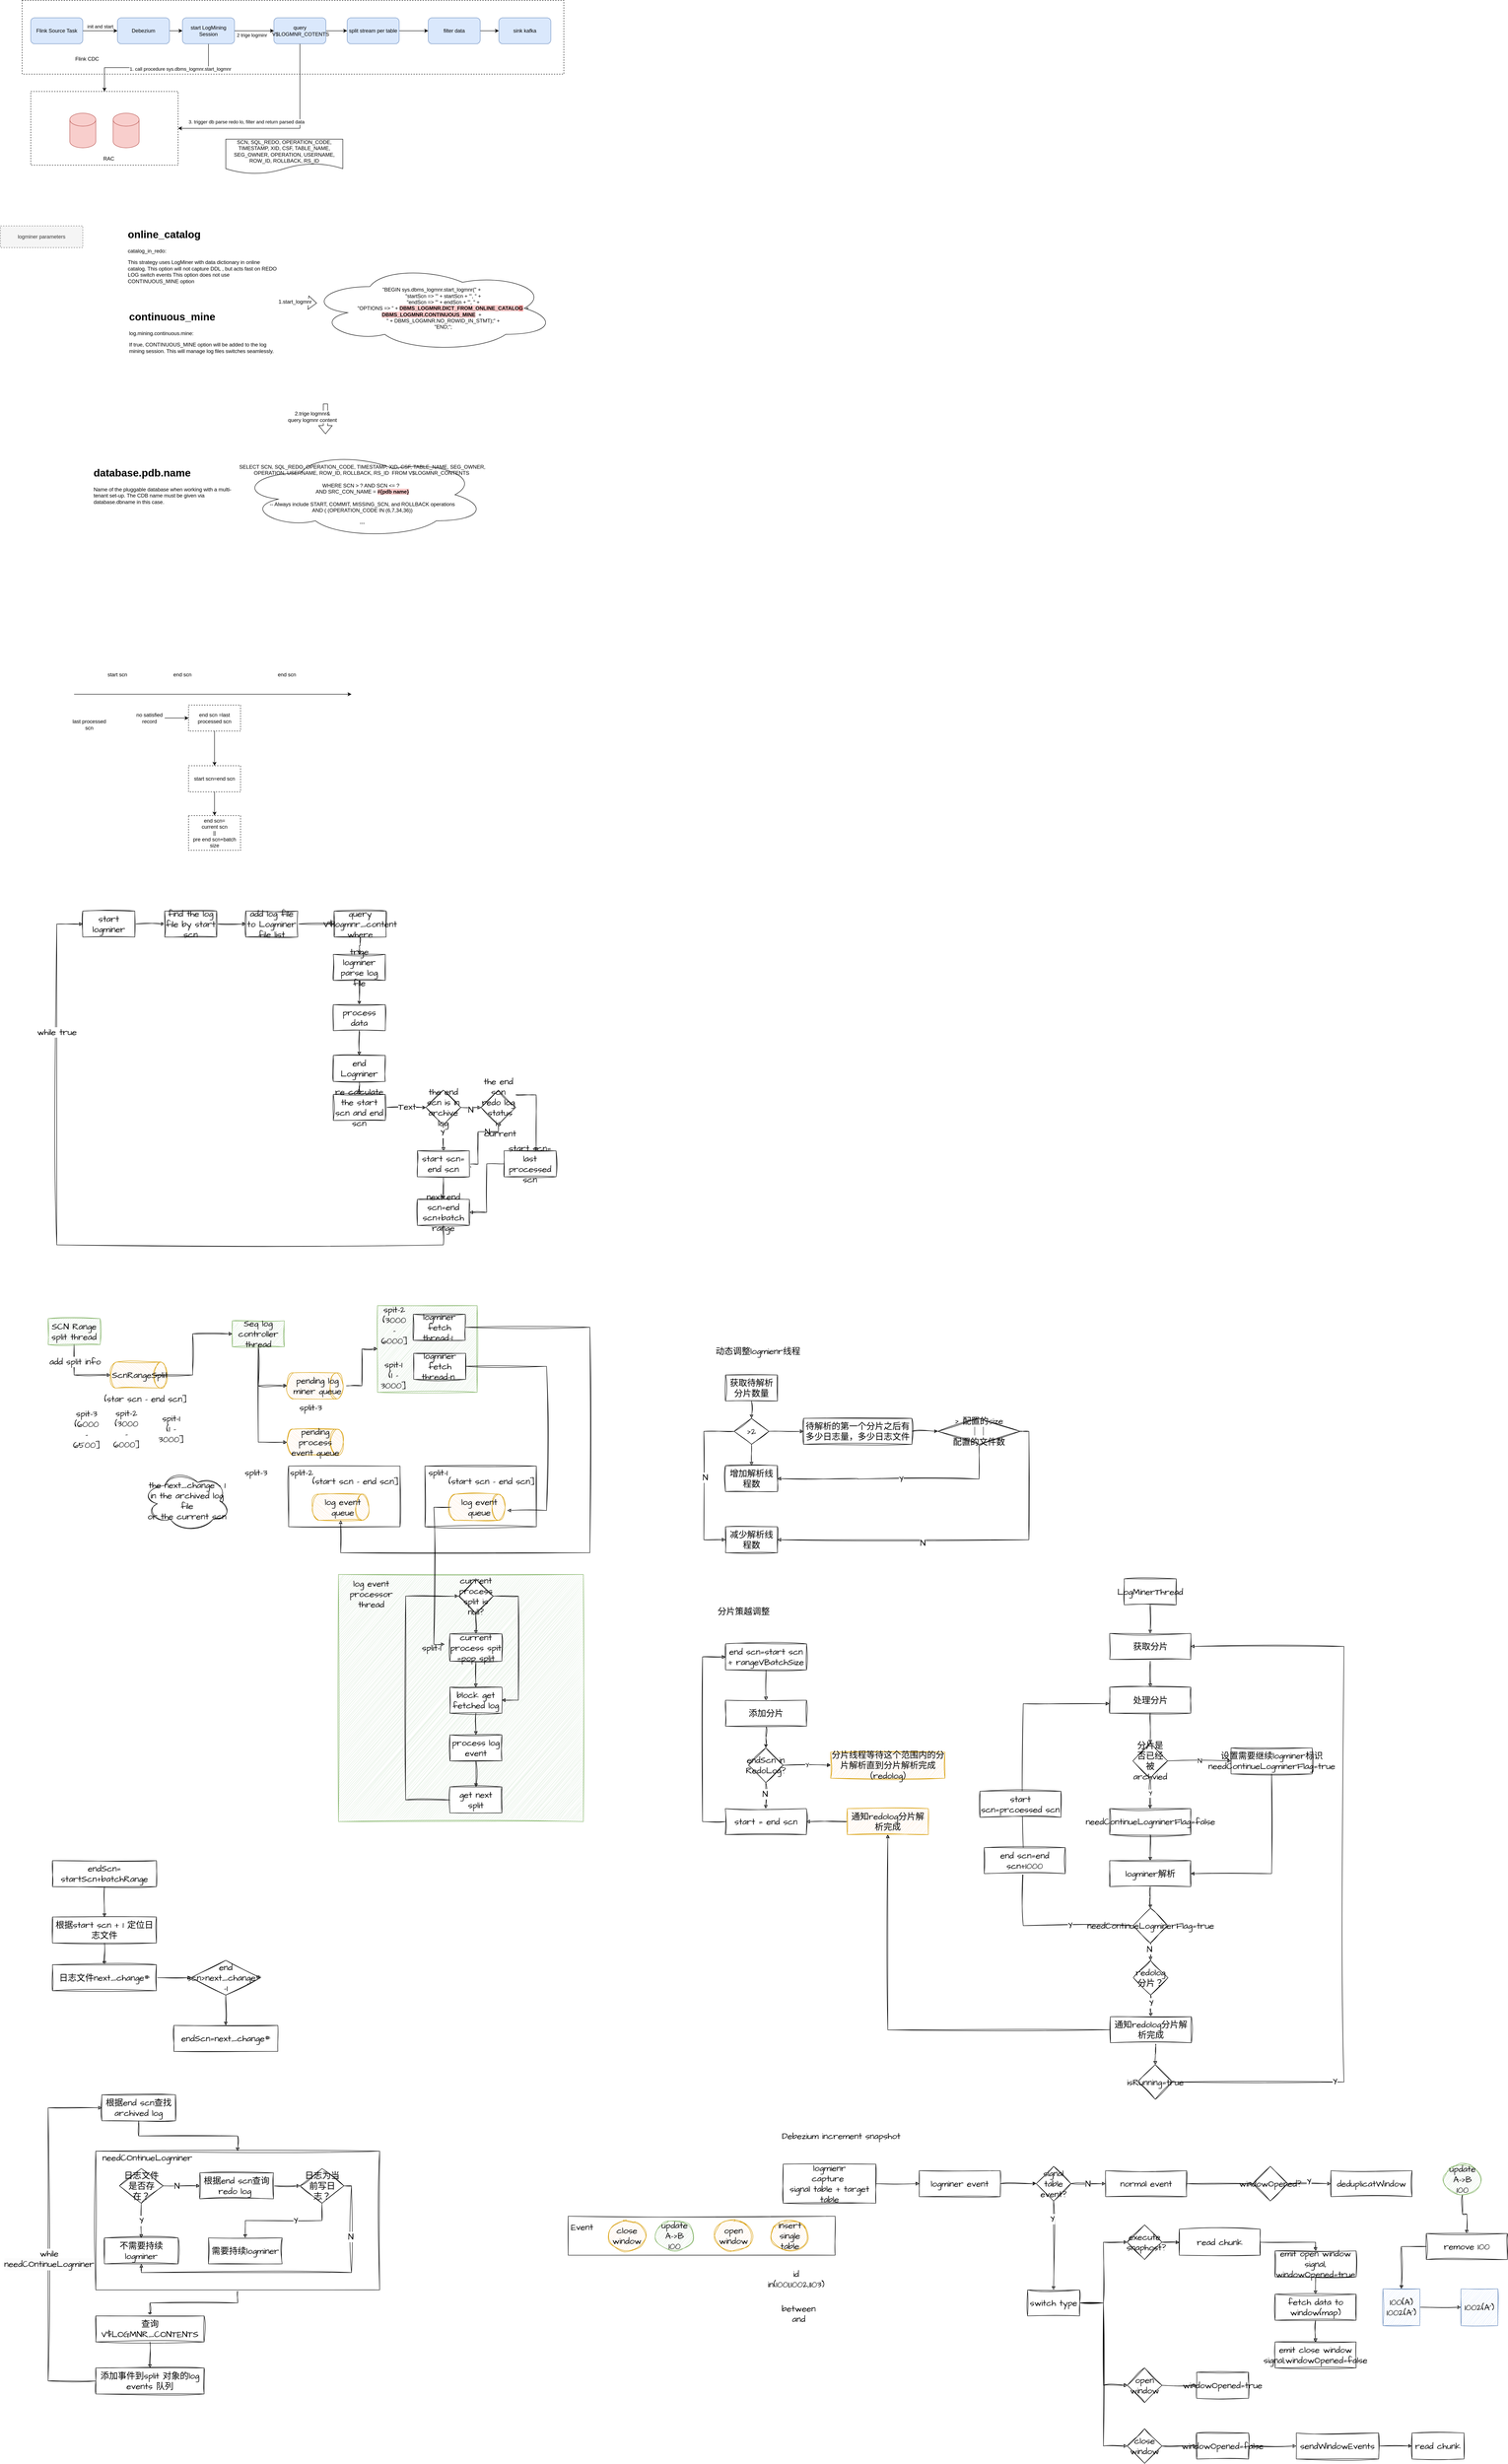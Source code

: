<mxfile version="20.8.16" type="github">
  <diagram id="C5RBs43oDa-KdzZeNtuy" name="Page-1">
    <mxGraphModel dx="1819" dy="1148" grid="1" gridSize="10" guides="1" tooltips="1" connect="1" arrows="1" fold="1" page="1" pageScale="1" pageWidth="827" pageHeight="1169" math="0" shadow="0">
      <root>
        <mxCell id="WIyWlLk6GJQsqaUBKTNV-0" />
        <mxCell id="WIyWlLk6GJQsqaUBKTNV-1" parent="WIyWlLk6GJQsqaUBKTNV-0" />
        <mxCell id="TDufn49Dv-u_zxMw5Dy4-144" value="" style="rounded=0;whiteSpace=wrap;html=1;sketch=1;hachureGap=4;jiggle=2;curveFitting=1;fontFamily=Architects Daughter;fontSource=https%3A%2F%2Ffonts.googleapis.com%2Fcss%3Ffamily%3DArchitects%2BDaughter;fontSize=20;" vertex="1" parent="WIyWlLk6GJQsqaUBKTNV-1">
          <mxGeometry x="1380" y="5570" width="616" height="90" as="geometry" />
        </mxCell>
        <mxCell id="Q4Z91RLdF0Bx-5ABfith-171" style="edgeStyle=orthogonalEdgeStyle;rounded=0;sketch=1;hachureGap=4;jiggle=2;curveFitting=1;orthogonalLoop=1;jettySize=auto;html=1;fontFamily=Architects Daughter;fontSource=https%3A%2F%2Ffonts.googleapis.com%2Fcss%3Ffamily%3DArchitects%2BDaughter;fontSize=16;" parent="WIyWlLk6GJQsqaUBKTNV-1" source="Q4Z91RLdF0Bx-5ABfith-149" target="Q4Z91RLdF0Bx-5ABfith-162" edge="1">
          <mxGeometry relative="1" as="geometry" />
        </mxCell>
        <mxCell id="Q4Z91RLdF0Bx-5ABfith-149" value="" style="rounded=0;whiteSpace=wrap;html=1;labelBorderColor=none;sketch=1;hachureGap=4;jiggle=2;curveFitting=1;fontFamily=Architects Daughter;fontSource=https%3A%2F%2Ffonts.googleapis.com%2Fcss%3Ffamily%3DArchitects%2BDaughter;fontSize=20;" parent="WIyWlLk6GJQsqaUBKTNV-1" vertex="1">
          <mxGeometry x="290" y="5420" width="655" height="320" as="geometry" />
        </mxCell>
        <mxCell id="a2s3owxSg3qmIjE8sJY4-7" value="" style="rounded=0;whiteSpace=wrap;html=1;dashed=1;" parent="WIyWlLk6GJQsqaUBKTNV-1" vertex="1">
          <mxGeometry x="120" y="460" width="1250" height="170" as="geometry" />
        </mxCell>
        <mxCell id="a2s3owxSg3qmIjE8sJY4-8" value="Flink CDC" style="text;html=1;strokeColor=none;fillColor=none;align=center;verticalAlign=middle;whiteSpace=wrap;rounded=0;dashed=1;" parent="WIyWlLk6GJQsqaUBKTNV-1" vertex="1">
          <mxGeometry x="240" y="580" width="60" height="30" as="geometry" />
        </mxCell>
        <mxCell id="a2s3owxSg3qmIjE8sJY4-11" value="" style="edgeStyle=orthogonalEdgeStyle;rounded=0;orthogonalLoop=1;jettySize=auto;html=1;" parent="WIyWlLk6GJQsqaUBKTNV-1" source="a2s3owxSg3qmIjE8sJY4-9" target="a2s3owxSg3qmIjE8sJY4-10" edge="1">
          <mxGeometry relative="1" as="geometry" />
        </mxCell>
        <mxCell id="a2s3owxSg3qmIjE8sJY4-14" value="init and start" style="edgeLabel;html=1;align=center;verticalAlign=middle;resizable=0;points=[];" parent="a2s3owxSg3qmIjE8sJY4-11" vertex="1" connectable="0">
          <mxGeometry x="-0.075" y="-5" relative="1" as="geometry">
            <mxPoint x="3" y="-15" as="offset" />
          </mxGeometry>
        </mxCell>
        <mxCell id="a2s3owxSg3qmIjE8sJY4-9" value="Flink Source Task" style="rounded=1;whiteSpace=wrap;html=1;fillColor=#dae8fc;strokeColor=#6c8ebf;" parent="WIyWlLk6GJQsqaUBKTNV-1" vertex="1">
          <mxGeometry x="140" y="500" width="120" height="60" as="geometry" />
        </mxCell>
        <mxCell id="a2s3owxSg3qmIjE8sJY4-16" value="" style="edgeStyle=orthogonalEdgeStyle;rounded=0;orthogonalLoop=1;jettySize=auto;html=1;" parent="WIyWlLk6GJQsqaUBKTNV-1" source="a2s3owxSg3qmIjE8sJY4-10" target="a2s3owxSg3qmIjE8sJY4-15" edge="1">
          <mxGeometry relative="1" as="geometry" />
        </mxCell>
        <mxCell id="a2s3owxSg3qmIjE8sJY4-10" value="Debezium" style="whiteSpace=wrap;html=1;fillColor=#dae8fc;strokeColor=#6c8ebf;rounded=1;" parent="WIyWlLk6GJQsqaUBKTNV-1" vertex="1">
          <mxGeometry x="340" y="500" width="120" height="60" as="geometry" />
        </mxCell>
        <mxCell id="a2s3owxSg3qmIjE8sJY4-12" value="" style="rounded=0;whiteSpace=wrap;html=1;dashed=1;" parent="WIyWlLk6GJQsqaUBKTNV-1" vertex="1">
          <mxGeometry x="140" y="670" width="340" height="170" as="geometry" />
        </mxCell>
        <mxCell id="a2s3owxSg3qmIjE8sJY4-13" value="" style="shape=cylinder3;whiteSpace=wrap;html=1;boundedLbl=1;backgroundOutline=1;size=15;fillColor=#f8cecc;strokeColor=#b85450;" parent="WIyWlLk6GJQsqaUBKTNV-1" vertex="1">
          <mxGeometry x="230" y="720" width="60" height="80" as="geometry" />
        </mxCell>
        <mxCell id="a2s3owxSg3qmIjE8sJY4-17" style="edgeStyle=orthogonalEdgeStyle;rounded=0;orthogonalLoop=1;jettySize=auto;html=1;exitX=0.5;exitY=1;exitDx=0;exitDy=0;" parent="WIyWlLk6GJQsqaUBKTNV-1" source="a2s3owxSg3qmIjE8sJY4-15" target="a2s3owxSg3qmIjE8sJY4-12" edge="1">
          <mxGeometry relative="1" as="geometry" />
        </mxCell>
        <mxCell id="a2s3owxSg3qmIjE8sJY4-18" value="1. call procedure sys.dbms_logmnr.start_logmnr" style="edgeLabel;html=1;align=center;verticalAlign=middle;resizable=0;points=[];" parent="a2s3owxSg3qmIjE8sJY4-17" vertex="1" connectable="0">
          <mxGeometry x="-0.31" y="3" relative="1" as="geometry">
            <mxPoint as="offset" />
          </mxGeometry>
        </mxCell>
        <mxCell id="a2s3owxSg3qmIjE8sJY4-21" value="" style="edgeStyle=orthogonalEdgeStyle;rounded=0;orthogonalLoop=1;jettySize=auto;html=1;" parent="WIyWlLk6GJQsqaUBKTNV-1" source="a2s3owxSg3qmIjE8sJY4-15" target="a2s3owxSg3qmIjE8sJY4-20" edge="1">
          <mxGeometry relative="1" as="geometry" />
        </mxCell>
        <mxCell id="a2s3owxSg3qmIjE8sJY4-32" value="2 trige logminr" style="edgeLabel;html=1;align=center;verticalAlign=middle;resizable=0;points=[];" parent="a2s3owxSg3qmIjE8sJY4-21" vertex="1" connectable="0">
          <mxGeometry x="0.1" y="-5" relative="1" as="geometry">
            <mxPoint x="-10" y="5" as="offset" />
          </mxGeometry>
        </mxCell>
        <mxCell id="a2s3owxSg3qmIjE8sJY4-15" value="start LogMining Session" style="whiteSpace=wrap;html=1;fillColor=#dae8fc;strokeColor=#6c8ebf;rounded=1;" parent="WIyWlLk6GJQsqaUBKTNV-1" vertex="1">
          <mxGeometry x="490" y="500" width="120" height="60" as="geometry" />
        </mxCell>
        <mxCell id="a2s3owxSg3qmIjE8sJY4-23" style="edgeStyle=orthogonalEdgeStyle;rounded=0;orthogonalLoop=1;jettySize=auto;html=1;entryX=1;entryY=0.5;entryDx=0;entryDy=0;exitX=0.5;exitY=1;exitDx=0;exitDy=0;" parent="WIyWlLk6GJQsqaUBKTNV-1" source="a2s3owxSg3qmIjE8sJY4-20" target="a2s3owxSg3qmIjE8sJY4-12" edge="1">
          <mxGeometry relative="1" as="geometry" />
        </mxCell>
        <mxCell id="a2s3owxSg3qmIjE8sJY4-24" value="3. trigger db parse redo lo, filter and return parsed data&amp;nbsp;" style="edgeLabel;html=1;align=center;verticalAlign=middle;resizable=0;points=[];" parent="a2s3owxSg3qmIjE8sJY4-23" vertex="1" connectable="0">
          <mxGeometry x="0.371" y="3" relative="1" as="geometry">
            <mxPoint x="9" y="-18" as="offset" />
          </mxGeometry>
        </mxCell>
        <mxCell id="MGJxTlzYksmv63LTrWDe-18" value="" style="edgeStyle=orthogonalEdgeStyle;rounded=0;orthogonalLoop=1;jettySize=auto;html=1;fontColor=default;" parent="WIyWlLk6GJQsqaUBKTNV-1" source="a2s3owxSg3qmIjE8sJY4-20" target="MGJxTlzYksmv63LTrWDe-17" edge="1">
          <mxGeometry relative="1" as="geometry" />
        </mxCell>
        <mxCell id="a2s3owxSg3qmIjE8sJY4-20" value="query &amp;nbsp;V$LOGMNR_COTENTS" style="whiteSpace=wrap;html=1;fillColor=#dae8fc;strokeColor=#6c8ebf;rounded=1;" parent="WIyWlLk6GJQsqaUBKTNV-1" vertex="1">
          <mxGeometry x="701" y="500" width="120" height="60" as="geometry" />
        </mxCell>
        <mxCell id="a2s3owxSg3qmIjE8sJY4-25" value="SCN, SQL_REDO, OPERATION_CODE, TIMESTAMP, XID, CSF, TABLE_NAME, SEG_OWNER, OPERATION, USERNAME, ROW_ID, ROLLBACK, RS_ID" style="shape=document;whiteSpace=wrap;html=1;boundedLbl=1;" parent="WIyWlLk6GJQsqaUBKTNV-1" vertex="1">
          <mxGeometry x="590" y="780" width="270" height="80" as="geometry" />
        </mxCell>
        <mxCell id="a2s3owxSg3qmIjE8sJY4-27" value="" style="shape=cylinder3;whiteSpace=wrap;html=1;boundedLbl=1;backgroundOutline=1;size=15;fillColor=#f8cecc;strokeColor=#b85450;" parent="WIyWlLk6GJQsqaUBKTNV-1" vertex="1">
          <mxGeometry x="330" y="720" width="60" height="80" as="geometry" />
        </mxCell>
        <mxCell id="MGJxTlzYksmv63LTrWDe-21" value="" style="edgeStyle=orthogonalEdgeStyle;rounded=0;orthogonalLoop=1;jettySize=auto;html=1;fontColor=default;" parent="WIyWlLk6GJQsqaUBKTNV-1" source="a2s3owxSg3qmIjE8sJY4-28" target="MGJxTlzYksmv63LTrWDe-20" edge="1">
          <mxGeometry relative="1" as="geometry" />
        </mxCell>
        <mxCell id="a2s3owxSg3qmIjE8sJY4-28" value="filter data" style="whiteSpace=wrap;html=1;fillColor=#dae8fc;strokeColor=#6c8ebf;rounded=1;" parent="WIyWlLk6GJQsqaUBKTNV-1" vertex="1">
          <mxGeometry x="1057" y="500" width="120" height="60" as="geometry" />
        </mxCell>
        <mxCell id="a2s3owxSg3qmIjE8sJY4-30" value="RAC" style="text;html=1;strokeColor=none;fillColor=none;align=center;verticalAlign=middle;whiteSpace=wrap;rounded=0;" parent="WIyWlLk6GJQsqaUBKTNV-1" vertex="1">
          <mxGeometry x="290" y="810" width="60" height="30" as="geometry" />
        </mxCell>
        <mxCell id="MGJxTlzYksmv63LTrWDe-0" value="logminer parameters" style="text;html=1;align=center;verticalAlign=middle;whiteSpace=wrap;rounded=0;fillColor=#f5f5f5;fontColor=#333333;strokeColor=#666666;dashed=1;" parent="WIyWlLk6GJQsqaUBKTNV-1" vertex="1">
          <mxGeometry x="70" y="980" width="190" height="50" as="geometry" />
        </mxCell>
        <mxCell id="MGJxTlzYksmv63LTrWDe-4" value="&lt;h1&gt;online_catalog&lt;/h1&gt;&lt;p&gt;catalog_in_redo:&lt;/p&gt;&lt;p&gt;This strategy uses LogMiner with data dictionary in online catalog. This option will not capture DDL , but acts fast on REDO LOG switch events This option does not use CONTINUOUS_MINE option&lt;br&gt;&lt;/p&gt;" style="text;html=1;strokeColor=none;fillColor=none;spacing=5;spacingTop=-20;whiteSpace=wrap;overflow=hidden;rounded=0;" parent="WIyWlLk6GJQsqaUBKTNV-1" vertex="1">
          <mxGeometry x="359" y="980" width="356" height="170" as="geometry" />
        </mxCell>
        <mxCell id="MGJxTlzYksmv63LTrWDe-5" value="&lt;h1&gt;continuous_mine&lt;/h1&gt;&lt;span style=&quot;text-align: center;&quot;&gt;log.mining.continuous.mine&lt;/span&gt;:&lt;span style=&quot;text-align: center;&quot;&gt;&lt;br&gt;&lt;/span&gt;&lt;p&gt;If true, CONTINUOUS_MINE option will be added to the log mining session. This will manage log files switches seamlessly.&lt;br&gt;&lt;/p&gt;" style="text;html=1;strokeColor=none;fillColor=none;spacing=5;spacingTop=-20;whiteSpace=wrap;overflow=hidden;rounded=0;" parent="WIyWlLk6GJQsqaUBKTNV-1" vertex="1">
          <mxGeometry x="362" y="1170" width="356" height="200" as="geometry" />
        </mxCell>
        <mxCell id="MGJxTlzYksmv63LTrWDe-7" value="&lt;div&gt;&quot;BEGIN sys.dbms_logmnr.start_logmnr(&quot; +&lt;/div&gt;&lt;div&gt;&amp;nbsp; &amp;nbsp; &amp;nbsp; &amp;nbsp; &amp;nbsp; &amp;nbsp; &amp;nbsp; &amp;nbsp; &quot;startScn =&amp;gt; &#39;&quot; + startScn + &quot;&#39;, &quot; +&lt;/div&gt;&lt;div&gt;&amp;nbsp; &amp;nbsp; &amp;nbsp; &amp;nbsp; &amp;nbsp; &amp;nbsp; &amp;nbsp; &amp;nbsp; &quot;endScn =&amp;gt; &#39;&quot; + endScn + &quot;&#39;, &quot; +&lt;/div&gt;&lt;div&gt;&amp;nbsp; &amp;nbsp; &amp;nbsp; &amp;nbsp; &amp;nbsp; &amp;nbsp; &amp;nbsp; &amp;nbsp; &quot;OPTIONS =&amp;gt; &quot; + &lt;b style=&quot;background-color: rgb(255, 204, 204);&quot;&gt;DBMS_LOGMNR.DICT_FROM_ONLINE_CATALO&lt;/b&gt;&lt;b style=&quot;background-color: rgb(255, 153, 153);&quot;&gt;G&lt;/b&gt; &amp;nbsp;+ &lt;b style=&quot;background-color: rgb(255, 204, 204);&quot;&gt;DBMS_LOGMNR.CONTINUOUS_MINE&lt;/b&gt;&amp;nbsp; +&lt;/div&gt;&lt;div&gt;&amp;nbsp; &amp;nbsp; &amp;nbsp; &amp;nbsp; &amp;nbsp; &amp;nbsp; &amp;nbsp; &amp;nbsp; &quot; + DBMS_LOGMNR.NO_ROWID_IN_STMT);&quot; +&lt;/div&gt;&lt;div&gt;&amp;nbsp; &amp;nbsp; &amp;nbsp; &amp;nbsp; &amp;nbsp; &amp;nbsp; &amp;nbsp; &amp;nbsp; &quot;END;&quot;;&lt;/div&gt;" style="ellipse;shape=cloud;whiteSpace=wrap;html=1;fontColor=default;" parent="WIyWlLk6GJQsqaUBKTNV-1" vertex="1">
          <mxGeometry x="780" y="1070" width="570" height="200" as="geometry" />
        </mxCell>
        <mxCell id="MGJxTlzYksmv63LTrWDe-8" value="" style="shape=flexArrow;endArrow=classic;html=1;rounded=0;fontColor=default;startArrow=none;" parent="WIyWlLk6GJQsqaUBKTNV-1" source="MGJxTlzYksmv63LTrWDe-13" edge="1">
          <mxGeometry width="50" height="50" relative="1" as="geometry">
            <mxPoint x="720" y="1158" as="sourcePoint" />
            <mxPoint x="800" y="1158" as="targetPoint" />
          </mxGeometry>
        </mxCell>
        <mxCell id="MGJxTlzYksmv63LTrWDe-11" value="SELECT SCN, SQL_REDO, OPERATION_CODE, TIMESTAMP, XID, CSF, TABLE_NAME, SEG_OWNER, OPERATION, USERNAME, ROW_ID, ROLLBACK, RS_ID &amp;nbsp;FROM V$LOGMNR_CONTENTS&amp;nbsp;&lt;br&gt;&lt;br&gt;&lt;div&gt;WHERE SCN &amp;gt; ? AND SCN &amp;lt;= ? &amp;nbsp;&lt;/div&gt;&lt;div&gt;AND SRC_CON_NAME = &lt;b style=&quot;background-color: rgb(255, 204, 204);&quot;&gt;#{pdb name}&lt;/b&gt;&lt;/div&gt;&lt;div&gt;&lt;b style=&quot;background-color: rgb(255, 204, 204);&quot;&gt;&lt;br&gt;&lt;/b&gt;&lt;/div&gt;&lt;div&gt;&lt;div&gt;-- Always include START, COMMIT, MISSING_SCN, and ROLLBACK operations&lt;/div&gt;&lt;div&gt;AND ( (OPERATION_CODE IN (6,7,34,36))&lt;/div&gt;&lt;/div&gt;&lt;div&gt;&lt;br&gt;&lt;/div&gt;&lt;div&gt;---&lt;/div&gt;" style="ellipse;shape=cloud;whiteSpace=wrap;html=1;fontColor=default;" parent="WIyWlLk6GJQsqaUBKTNV-1" vertex="1">
          <mxGeometry x="620" y="1500" width="570" height="200" as="geometry" />
        </mxCell>
        <mxCell id="MGJxTlzYksmv63LTrWDe-12" value="" style="shape=flexArrow;endArrow=classic;html=1;rounded=0;fontColor=default;" parent="WIyWlLk6GJQsqaUBKTNV-1" edge="1">
          <mxGeometry width="50" height="50" relative="1" as="geometry">
            <mxPoint x="820" y="1390" as="sourcePoint" />
            <mxPoint x="820" y="1460" as="targetPoint" />
          </mxGeometry>
        </mxCell>
        <mxCell id="MGJxTlzYksmv63LTrWDe-14" value="2.trige logmnr&amp;amp;&lt;br&gt;query logmnr content" style="text;html=1;strokeColor=none;fillColor=none;align=center;verticalAlign=middle;whiteSpace=wrap;rounded=0;labelBackgroundColor=#FFFFFF;fontColor=default;" parent="WIyWlLk6GJQsqaUBKTNV-1" vertex="1">
          <mxGeometry x="690" y="1400" width="200" height="40" as="geometry" />
        </mxCell>
        <mxCell id="MGJxTlzYksmv63LTrWDe-13" value="1.start_logmnr" style="text;html=1;strokeColor=none;fillColor=none;align=center;verticalAlign=middle;whiteSpace=wrap;rounded=0;labelBackgroundColor=#FFFFFF;fontColor=default;" parent="WIyWlLk6GJQsqaUBKTNV-1" vertex="1">
          <mxGeometry x="720" y="1140" width="60" height="30" as="geometry" />
        </mxCell>
        <mxCell id="MGJxTlzYksmv63LTrWDe-15" value="" style="shape=flexArrow;endArrow=none;html=1;rounded=0;fontColor=default;" parent="WIyWlLk6GJQsqaUBKTNV-1" edge="1">
          <mxGeometry width="50" height="50" relative="1" as="geometry">
            <mxPoint x="707" y="1158" as="sourcePoint" />
            <mxPoint x="707" y="1158" as="targetPoint" />
          </mxGeometry>
        </mxCell>
        <mxCell id="MGJxTlzYksmv63LTrWDe-16" value="&lt;h1&gt;database.pdb.name&lt;/h1&gt;Name of the pluggable database when working with a multi-tenant set-up. The CDB name must be given via database.dbname in this case." style="text;html=1;strokeColor=none;fillColor=none;spacing=5;spacingTop=-20;whiteSpace=wrap;overflow=hidden;rounded=0;" parent="WIyWlLk6GJQsqaUBKTNV-1" vertex="1">
          <mxGeometry x="280" y="1530" width="356" height="150" as="geometry" />
        </mxCell>
        <mxCell id="MGJxTlzYksmv63LTrWDe-19" value="" style="edgeStyle=orthogonalEdgeStyle;rounded=0;orthogonalLoop=1;jettySize=auto;html=1;fontColor=default;" parent="WIyWlLk6GJQsqaUBKTNV-1" source="MGJxTlzYksmv63LTrWDe-17" target="a2s3owxSg3qmIjE8sJY4-28" edge="1">
          <mxGeometry relative="1" as="geometry" />
        </mxCell>
        <mxCell id="MGJxTlzYksmv63LTrWDe-17" value="split stream per table" style="whiteSpace=wrap;html=1;fillColor=#dae8fc;strokeColor=#6c8ebf;rounded=1;" parent="WIyWlLk6GJQsqaUBKTNV-1" vertex="1">
          <mxGeometry x="870" y="500" width="120" height="60" as="geometry" />
        </mxCell>
        <mxCell id="MGJxTlzYksmv63LTrWDe-20" value="sink kafka" style="whiteSpace=wrap;html=1;fillColor=#dae8fc;strokeColor=#6c8ebf;rounded=1;" parent="WIyWlLk6GJQsqaUBKTNV-1" vertex="1">
          <mxGeometry x="1220" y="500" width="120" height="60" as="geometry" />
        </mxCell>
        <mxCell id="MGJxTlzYksmv63LTrWDe-22" value="" style="endArrow=classic;html=1;rounded=0;fontColor=default;" parent="WIyWlLk6GJQsqaUBKTNV-1" edge="1">
          <mxGeometry width="50" height="50" relative="1" as="geometry">
            <mxPoint x="240" y="2060" as="sourcePoint" />
            <mxPoint x="880" y="2060" as="targetPoint" />
          </mxGeometry>
        </mxCell>
        <mxCell id="MGJxTlzYksmv63LTrWDe-25" value="start scn" style="text;html=1;align=center;verticalAlign=middle;whiteSpace=wrap;rounded=0;dashed=1;labelBackgroundColor=#FFFFFF;" parent="WIyWlLk6GJQsqaUBKTNV-1" vertex="1">
          <mxGeometry x="310" y="2000" width="60" height="30" as="geometry" />
        </mxCell>
        <mxCell id="MGJxTlzYksmv63LTrWDe-26" value="end scn" style="text;html=1;align=center;verticalAlign=middle;whiteSpace=wrap;rounded=0;dashed=1;labelBackgroundColor=#FFFFFF;" parent="WIyWlLk6GJQsqaUBKTNV-1" vertex="1">
          <mxGeometry x="460" y="2000" width="60" height="30" as="geometry" />
        </mxCell>
        <mxCell id="MGJxTlzYksmv63LTrWDe-27" value="last processed scn" style="text;html=1;strokeColor=none;fillColor=none;align=center;verticalAlign=middle;whiteSpace=wrap;rounded=0;dashed=1;labelBackgroundColor=#FFFFFF;fontColor=default;" parent="WIyWlLk6GJQsqaUBKTNV-1" vertex="1">
          <mxGeometry x="230" y="2115" width="90" height="30" as="geometry" />
        </mxCell>
        <mxCell id="MGJxTlzYksmv63LTrWDe-30" value="" style="edgeStyle=orthogonalEdgeStyle;rounded=0;orthogonalLoop=1;jettySize=auto;html=1;fontColor=default;" parent="WIyWlLk6GJQsqaUBKTNV-1" source="MGJxTlzYksmv63LTrWDe-28" target="MGJxTlzYksmv63LTrWDe-29" edge="1">
          <mxGeometry relative="1" as="geometry" />
        </mxCell>
        <mxCell id="MGJxTlzYksmv63LTrWDe-28" value="no satisfied record" style="text;html=1;strokeColor=none;fillColor=none;align=center;verticalAlign=middle;whiteSpace=wrap;rounded=0;dashed=1;labelBackgroundColor=#FFFFFF;fontColor=default;" parent="WIyWlLk6GJQsqaUBKTNV-1" vertex="1">
          <mxGeometry x="379" y="2100" width="70" height="30" as="geometry" />
        </mxCell>
        <mxCell id="MGJxTlzYksmv63LTrWDe-32" value="" style="edgeStyle=orthogonalEdgeStyle;rounded=0;orthogonalLoop=1;jettySize=auto;html=1;fontColor=default;" parent="WIyWlLk6GJQsqaUBKTNV-1" source="MGJxTlzYksmv63LTrWDe-29" target="MGJxTlzYksmv63LTrWDe-31" edge="1">
          <mxGeometry relative="1" as="geometry" />
        </mxCell>
        <mxCell id="MGJxTlzYksmv63LTrWDe-29" value="end scn =last processed scn" style="whiteSpace=wrap;html=1;dashed=1;labelBackgroundColor=#FFFFFF;fontColor=default;" parent="WIyWlLk6GJQsqaUBKTNV-1" vertex="1">
          <mxGeometry x="504" y="2085" width="120" height="60" as="geometry" />
        </mxCell>
        <mxCell id="MGJxTlzYksmv63LTrWDe-36" style="edgeStyle=orthogonalEdgeStyle;rounded=0;orthogonalLoop=1;jettySize=auto;html=1;entryX=0.5;entryY=0;entryDx=0;entryDy=0;fontColor=default;" parent="WIyWlLk6GJQsqaUBKTNV-1" source="MGJxTlzYksmv63LTrWDe-31" target="MGJxTlzYksmv63LTrWDe-35" edge="1">
          <mxGeometry relative="1" as="geometry" />
        </mxCell>
        <mxCell id="MGJxTlzYksmv63LTrWDe-31" value="start scn=end scn" style="whiteSpace=wrap;html=1;dashed=1;labelBackgroundColor=#FFFFFF;" parent="WIyWlLk6GJQsqaUBKTNV-1" vertex="1">
          <mxGeometry x="504" y="2225" width="120" height="60" as="geometry" />
        </mxCell>
        <mxCell id="MGJxTlzYksmv63LTrWDe-33" value="end scn" style="text;html=1;align=center;verticalAlign=middle;whiteSpace=wrap;rounded=0;dashed=1;labelBackgroundColor=#FFFFFF;" parent="WIyWlLk6GJQsqaUBKTNV-1" vertex="1">
          <mxGeometry x="701" y="2000" width="60" height="30" as="geometry" />
        </mxCell>
        <mxCell id="MGJxTlzYksmv63LTrWDe-35" value="end scn=&lt;br&gt;current scn &lt;br&gt;||&lt;br&gt;pre end scn+batch size" style="whiteSpace=wrap;html=1;dashed=1;labelBackgroundColor=#FFFFFF;" parent="WIyWlLk6GJQsqaUBKTNV-1" vertex="1">
          <mxGeometry x="504" y="2340" width="120" height="80" as="geometry" />
        </mxCell>
        <mxCell id="Q4Z91RLdF0Bx-5ABfith-3" style="edgeStyle=orthogonalEdgeStyle;rounded=0;sketch=1;hachureGap=4;jiggle=2;curveFitting=1;orthogonalLoop=1;jettySize=auto;html=1;entryX=0;entryY=0.5;entryDx=0;entryDy=0;fontFamily=Architects Daughter;fontSource=https%3A%2F%2Ffonts.googleapis.com%2Fcss%3Ffamily%3DArchitects%2BDaughter;fontSize=16;" parent="WIyWlLk6GJQsqaUBKTNV-1" source="Q4Z91RLdF0Bx-5ABfith-0" target="Q4Z91RLdF0Bx-5ABfith-2" edge="1">
          <mxGeometry relative="1" as="geometry" />
        </mxCell>
        <mxCell id="Q4Z91RLdF0Bx-5ABfith-0" value="start logminer" style="rounded=0;whiteSpace=wrap;html=1;sketch=1;hachureGap=4;jiggle=2;curveFitting=1;fontFamily=Architects Daughter;fontSource=https%3A%2F%2Ffonts.googleapis.com%2Fcss%3Ffamily%3DArchitects%2BDaughter;fontSize=20;" parent="WIyWlLk6GJQsqaUBKTNV-1" vertex="1">
          <mxGeometry x="260" y="2560" width="120" height="60" as="geometry" />
        </mxCell>
        <mxCell id="Q4Z91RLdF0Bx-5ABfith-5" style="edgeStyle=orthogonalEdgeStyle;rounded=0;sketch=1;hachureGap=4;jiggle=2;curveFitting=1;orthogonalLoop=1;jettySize=auto;html=1;entryX=0;entryY=0.5;entryDx=0;entryDy=0;fontFamily=Architects Daughter;fontSource=https%3A%2F%2Ffonts.googleapis.com%2Fcss%3Ffamily%3DArchitects%2BDaughter;fontSize=16;" parent="WIyWlLk6GJQsqaUBKTNV-1" source="Q4Z91RLdF0Bx-5ABfith-2" target="Q4Z91RLdF0Bx-5ABfith-4" edge="1">
          <mxGeometry relative="1" as="geometry" />
        </mxCell>
        <mxCell id="Q4Z91RLdF0Bx-5ABfith-2" value="find the log file by start scn" style="rounded=0;whiteSpace=wrap;html=1;sketch=1;hachureGap=4;jiggle=2;curveFitting=1;fontFamily=Architects Daughter;fontSource=https%3A%2F%2Ffonts.googleapis.com%2Fcss%3Ffamily%3DArchitects%2BDaughter;fontSize=20;" parent="WIyWlLk6GJQsqaUBKTNV-1" vertex="1">
          <mxGeometry x="449" y="2560" width="120" height="60" as="geometry" />
        </mxCell>
        <mxCell id="Q4Z91RLdF0Bx-5ABfith-8" style="edgeStyle=orthogonalEdgeStyle;rounded=0;sketch=1;hachureGap=4;jiggle=2;curveFitting=1;orthogonalLoop=1;jettySize=auto;html=1;fontFamily=Architects Daughter;fontSource=https%3A%2F%2Ffonts.googleapis.com%2Fcss%3Ffamily%3DArchitects%2BDaughter;fontSize=16;" parent="WIyWlLk6GJQsqaUBKTNV-1" source="Q4Z91RLdF0Bx-5ABfith-4" target="Q4Z91RLdF0Bx-5ABfith-7" edge="1">
          <mxGeometry relative="1" as="geometry" />
        </mxCell>
        <mxCell id="Q4Z91RLdF0Bx-5ABfith-4" value="add log file to Logminer file list" style="rounded=0;whiteSpace=wrap;html=1;sketch=1;hachureGap=4;jiggle=2;curveFitting=1;fontFamily=Architects Daughter;fontSource=https%3A%2F%2Ffonts.googleapis.com%2Fcss%3Ffamily%3DArchitects%2BDaughter;fontSize=20;" parent="WIyWlLk6GJQsqaUBKTNV-1" vertex="1">
          <mxGeometry x="636" y="2560" width="120" height="60" as="geometry" />
        </mxCell>
        <mxCell id="Q4Z91RLdF0Bx-5ABfith-10" style="edgeStyle=orthogonalEdgeStyle;rounded=0;sketch=1;hachureGap=4;jiggle=2;curveFitting=1;orthogonalLoop=1;jettySize=auto;html=1;entryX=0.5;entryY=0;entryDx=0;entryDy=0;fontFamily=Architects Daughter;fontSource=https%3A%2F%2Ffonts.googleapis.com%2Fcss%3Ffamily%3DArchitects%2BDaughter;fontSize=16;exitX=0.5;exitY=1;exitDx=0;exitDy=0;" parent="WIyWlLk6GJQsqaUBKTNV-1" source="Q4Z91RLdF0Bx-5ABfith-7" target="Q4Z91RLdF0Bx-5ABfith-9" edge="1">
          <mxGeometry relative="1" as="geometry" />
        </mxCell>
        <mxCell id="Q4Z91RLdF0Bx-5ABfith-7" value="query V$logmnr_content&lt;br&gt;where" style="rounded=0;whiteSpace=wrap;html=1;sketch=1;hachureGap=4;jiggle=2;curveFitting=1;fontFamily=Architects Daughter;fontSource=https%3A%2F%2Ffonts.googleapis.com%2Fcss%3Ffamily%3DArchitects%2BDaughter;fontSize=20;" parent="WIyWlLk6GJQsqaUBKTNV-1" vertex="1">
          <mxGeometry x="840" y="2560" width="120" height="60" as="geometry" />
        </mxCell>
        <mxCell id="Q4Z91RLdF0Bx-5ABfith-13" style="edgeStyle=orthogonalEdgeStyle;rounded=0;sketch=1;hachureGap=4;jiggle=2;curveFitting=1;orthogonalLoop=1;jettySize=auto;html=1;fontFamily=Architects Daughter;fontSource=https%3A%2F%2Ffonts.googleapis.com%2Fcss%3Ffamily%3DArchitects%2BDaughter;fontSize=16;" parent="WIyWlLk6GJQsqaUBKTNV-1" source="Q4Z91RLdF0Bx-5ABfith-9" target="Q4Z91RLdF0Bx-5ABfith-12" edge="1">
          <mxGeometry relative="1" as="geometry" />
        </mxCell>
        <mxCell id="Q4Z91RLdF0Bx-5ABfith-9" value="trige logminer parse log file" style="rounded=0;whiteSpace=wrap;html=1;sketch=1;hachureGap=4;jiggle=2;curveFitting=1;fontFamily=Architects Daughter;fontSource=https%3A%2F%2Ffonts.googleapis.com%2Fcss%3Ffamily%3DArchitects%2BDaughter;fontSize=20;" parent="WIyWlLk6GJQsqaUBKTNV-1" vertex="1">
          <mxGeometry x="838" y="2660" width="120" height="60" as="geometry" />
        </mxCell>
        <mxCell id="Q4Z91RLdF0Bx-5ABfith-17" style="edgeStyle=orthogonalEdgeStyle;rounded=0;sketch=1;hachureGap=4;jiggle=2;curveFitting=1;orthogonalLoop=1;jettySize=auto;html=1;entryX=0.5;entryY=0;entryDx=0;entryDy=0;fontFamily=Architects Daughter;fontSource=https%3A%2F%2Ffonts.googleapis.com%2Fcss%3Ffamily%3DArchitects%2BDaughter;fontSize=16;" parent="WIyWlLk6GJQsqaUBKTNV-1" source="Q4Z91RLdF0Bx-5ABfith-12" target="Q4Z91RLdF0Bx-5ABfith-16" edge="1">
          <mxGeometry relative="1" as="geometry" />
        </mxCell>
        <mxCell id="Q4Z91RLdF0Bx-5ABfith-12" value="process data" style="rounded=0;whiteSpace=wrap;html=1;sketch=1;hachureGap=4;jiggle=2;curveFitting=1;fontFamily=Architects Daughter;fontSource=https%3A%2F%2Ffonts.googleapis.com%2Fcss%3Ffamily%3DArchitects%2BDaughter;fontSize=20;" parent="WIyWlLk6GJQsqaUBKTNV-1" vertex="1">
          <mxGeometry x="838" y="2776" width="120" height="60" as="geometry" />
        </mxCell>
        <mxCell id="Q4Z91RLdF0Bx-5ABfith-26" style="edgeStyle=orthogonalEdgeStyle;rounded=0;sketch=1;hachureGap=4;jiggle=2;curveFitting=1;orthogonalLoop=1;jettySize=auto;html=1;exitX=1;exitY=0.5;exitDx=0;exitDy=0;entryX=0;entryY=0.5;entryDx=0;entryDy=0;fontFamily=Architects Daughter;fontSource=https%3A%2F%2Ffonts.googleapis.com%2Fcss%3Ffamily%3DArchitects%2BDaughter;fontSize=16;" parent="WIyWlLk6GJQsqaUBKTNV-1" source="Q4Z91RLdF0Bx-5ABfith-14" target="Q4Z91RLdF0Bx-5ABfith-25" edge="1">
          <mxGeometry relative="1" as="geometry" />
        </mxCell>
        <mxCell id="Q4Z91RLdF0Bx-5ABfith-29" value="Text" style="edgeLabel;html=1;align=center;verticalAlign=middle;resizable=0;points=[];fontSize=20;fontFamily=Architects Daughter;" parent="Q4Z91RLdF0Bx-5ABfith-26" vertex="1" connectable="0">
          <mxGeometry x="0.064" y="2" relative="1" as="geometry">
            <mxPoint as="offset" />
          </mxGeometry>
        </mxCell>
        <mxCell id="Q4Z91RLdF0Bx-5ABfith-14" value="re calculate the start scn and end scn" style="rounded=0;whiteSpace=wrap;html=1;sketch=1;hachureGap=4;jiggle=2;curveFitting=1;fontFamily=Architects Daughter;fontSource=https%3A%2F%2Ffonts.googleapis.com%2Fcss%3Ffamily%3DArchitects%2BDaughter;fontSize=20;" parent="WIyWlLk6GJQsqaUBKTNV-1" vertex="1">
          <mxGeometry x="838" y="2983" width="120" height="60" as="geometry" />
        </mxCell>
        <mxCell id="Q4Z91RLdF0Bx-5ABfith-18" style="edgeStyle=orthogonalEdgeStyle;rounded=0;sketch=1;hachureGap=4;jiggle=2;curveFitting=1;orthogonalLoop=1;jettySize=auto;html=1;fontFamily=Architects Daughter;fontSource=https%3A%2F%2Ffonts.googleapis.com%2Fcss%3Ffamily%3DArchitects%2BDaughter;fontSize=16;" parent="WIyWlLk6GJQsqaUBKTNV-1" source="Q4Z91RLdF0Bx-5ABfith-16" target="Q4Z91RLdF0Bx-5ABfith-14" edge="1">
          <mxGeometry relative="1" as="geometry" />
        </mxCell>
        <mxCell id="Q4Z91RLdF0Bx-5ABfith-16" value="end Logminer" style="rounded=0;whiteSpace=wrap;html=1;sketch=1;hachureGap=4;jiggle=2;curveFitting=1;fontFamily=Architects Daughter;fontSource=https%3A%2F%2Ffonts.googleapis.com%2Fcss%3Ffamily%3DArchitects%2BDaughter;fontSize=20;" parent="WIyWlLk6GJQsqaUBKTNV-1" vertex="1">
          <mxGeometry x="838" y="2893" width="120" height="60" as="geometry" />
        </mxCell>
        <mxCell id="Q4Z91RLdF0Bx-5ABfith-28" style="edgeStyle=orthogonalEdgeStyle;rounded=0;sketch=1;hachureGap=4;jiggle=2;curveFitting=1;orthogonalLoop=1;jettySize=auto;html=1;exitX=1;exitY=0.5;exitDx=0;exitDy=0;fontFamily=Architects Daughter;fontSource=https%3A%2F%2Ffonts.googleapis.com%2Fcss%3Ffamily%3DArchitects%2BDaughter;fontSize=16;" parent="WIyWlLk6GJQsqaUBKTNV-1" source="Q4Z91RLdF0Bx-5ABfith-25" target="Q4Z91RLdF0Bx-5ABfith-27" edge="1">
          <mxGeometry relative="1" as="geometry" />
        </mxCell>
        <mxCell id="Q4Z91RLdF0Bx-5ABfith-30" value="N" style="edgeLabel;html=1;align=center;verticalAlign=middle;resizable=0;points=[];fontSize=20;fontFamily=Architects Daughter;" parent="Q4Z91RLdF0Bx-5ABfith-28" vertex="1" connectable="0">
          <mxGeometry x="-0.021" y="-5" relative="1" as="geometry">
            <mxPoint as="offset" />
          </mxGeometry>
        </mxCell>
        <mxCell id="Q4Z91RLdF0Bx-5ABfith-32" style="edgeStyle=orthogonalEdgeStyle;rounded=0;sketch=1;hachureGap=4;jiggle=2;curveFitting=1;orthogonalLoop=1;jettySize=auto;html=1;entryX=0.5;entryY=0;entryDx=0;entryDy=0;fontFamily=Architects Daughter;fontSource=https%3A%2F%2Ffonts.googleapis.com%2Fcss%3Ffamily%3DArchitects%2BDaughter;fontSize=16;" parent="WIyWlLk6GJQsqaUBKTNV-1" source="Q4Z91RLdF0Bx-5ABfith-25" target="Q4Z91RLdF0Bx-5ABfith-31" edge="1">
          <mxGeometry relative="1" as="geometry" />
        </mxCell>
        <mxCell id="Q4Z91RLdF0Bx-5ABfith-34" value="Y" style="edgeLabel;html=1;align=center;verticalAlign=middle;resizable=0;points=[];fontSize=20;fontFamily=Architects Daughter;" parent="Q4Z91RLdF0Bx-5ABfith-32" vertex="1" connectable="0">
          <mxGeometry x="-0.4" y="-2" relative="1" as="geometry">
            <mxPoint as="offset" />
          </mxGeometry>
        </mxCell>
        <mxCell id="Q4Z91RLdF0Bx-5ABfith-25" value="the end scn is in archive log" style="rhombus;whiteSpace=wrap;html=1;sketch=1;hachureGap=4;jiggle=2;curveFitting=1;fontFamily=Architects Daughter;fontSource=https%3A%2F%2Ffonts.googleapis.com%2Fcss%3Ffamily%3DArchitects%2BDaughter;fontSize=20;" parent="WIyWlLk6GJQsqaUBKTNV-1" vertex="1">
          <mxGeometry x="1052" y="2973" width="80" height="80" as="geometry" />
        </mxCell>
        <mxCell id="Q4Z91RLdF0Bx-5ABfith-33" style="edgeStyle=orthogonalEdgeStyle;rounded=0;sketch=1;hachureGap=4;jiggle=2;curveFitting=1;orthogonalLoop=1;jettySize=auto;html=1;entryX=1;entryY=0.5;entryDx=0;entryDy=0;fontFamily=Architects Daughter;fontSource=https%3A%2F%2Ffonts.googleapis.com%2Fcss%3Ffamily%3DArchitects%2BDaughter;fontSize=16;" parent="WIyWlLk6GJQsqaUBKTNV-1" target="Q4Z91RLdF0Bx-5ABfith-31" edge="1">
          <mxGeometry relative="1" as="geometry">
            <mxPoint x="1219" y="3024" as="sourcePoint" />
            <Array as="points">
              <mxPoint x="1219" y="3069" />
              <mxPoint x="1172" y="3069" />
              <mxPoint x="1172" y="3144" />
            </Array>
          </mxGeometry>
        </mxCell>
        <mxCell id="Q4Z91RLdF0Bx-5ABfith-35" value="N" style="edgeLabel;html=1;align=center;verticalAlign=middle;resizable=0;points=[];fontSize=20;fontFamily=Architects Daughter;" parent="Q4Z91RLdF0Bx-5ABfith-33" vertex="1" connectable="0">
          <mxGeometry x="-0.241" relative="1" as="geometry">
            <mxPoint as="offset" />
          </mxGeometry>
        </mxCell>
        <mxCell id="Q4Z91RLdF0Bx-5ABfith-37" style="edgeStyle=orthogonalEdgeStyle;rounded=0;sketch=1;hachureGap=4;jiggle=2;curveFitting=1;orthogonalLoop=1;jettySize=auto;html=1;entryX=0.617;entryY=0.017;entryDx=0;entryDy=0;entryPerimeter=0;fontFamily=Architects Daughter;fontSource=https%3A%2F%2Ffonts.googleapis.com%2Fcss%3Ffamily%3DArchitects%2BDaughter;fontSize=16;" parent="WIyWlLk6GJQsqaUBKTNV-1" target="Q4Z91RLdF0Bx-5ABfith-36" edge="1">
          <mxGeometry relative="1" as="geometry">
            <mxPoint x="1259" y="2984" as="sourcePoint" />
            <Array as="points">
              <mxPoint x="1306" y="2984" />
            </Array>
          </mxGeometry>
        </mxCell>
        <mxCell id="Q4Z91RLdF0Bx-5ABfith-27" value="the end scn redo log &amp;nbsp;status is &amp;nbsp;current" style="rhombus;whiteSpace=wrap;html=1;sketch=1;hachureGap=4;jiggle=2;curveFitting=1;fontFamily=Architects Daughter;fontSource=https%3A%2F%2Ffonts.googleapis.com%2Fcss%3Ffamily%3DArchitects%2BDaughter;fontSize=20;" parent="WIyWlLk6GJQsqaUBKTNV-1" vertex="1">
          <mxGeometry x="1179" y="2973" width="80" height="80" as="geometry" />
        </mxCell>
        <mxCell id="Q4Z91RLdF0Bx-5ABfith-39" style="edgeStyle=orthogonalEdgeStyle;rounded=0;sketch=1;hachureGap=4;jiggle=2;curveFitting=1;orthogonalLoop=1;jettySize=auto;html=1;entryX=0.5;entryY=0;entryDx=0;entryDy=0;fontFamily=Architects Daughter;fontSource=https%3A%2F%2Ffonts.googleapis.com%2Fcss%3Ffamily%3DArchitects%2BDaughter;fontSize=16;" parent="WIyWlLk6GJQsqaUBKTNV-1" source="Q4Z91RLdF0Bx-5ABfith-31" target="Q4Z91RLdF0Bx-5ABfith-38" edge="1">
          <mxGeometry relative="1" as="geometry" />
        </mxCell>
        <mxCell id="Q4Z91RLdF0Bx-5ABfith-31" value="start scn= end scn" style="rounded=0;whiteSpace=wrap;html=1;sketch=1;hachureGap=4;jiggle=2;curveFitting=1;fontFamily=Architects Daughter;fontSource=https%3A%2F%2Ffonts.googleapis.com%2Fcss%3Ffamily%3DArchitects%2BDaughter;fontSize=20;" parent="WIyWlLk6GJQsqaUBKTNV-1" vertex="1">
          <mxGeometry x="1032" y="3113" width="120" height="60" as="geometry" />
        </mxCell>
        <mxCell id="Q4Z91RLdF0Bx-5ABfith-40" style="edgeStyle=orthogonalEdgeStyle;rounded=0;sketch=1;hachureGap=4;jiggle=2;curveFitting=1;orthogonalLoop=1;jettySize=auto;html=1;entryX=1;entryY=0.5;entryDx=0;entryDy=0;fontFamily=Architects Daughter;fontSource=https%3A%2F%2Ffonts.googleapis.com%2Fcss%3Ffamily%3DArchitects%2BDaughter;fontSize=16;" parent="WIyWlLk6GJQsqaUBKTNV-1" source="Q4Z91RLdF0Bx-5ABfith-36" target="Q4Z91RLdF0Bx-5ABfith-38" edge="1">
          <mxGeometry relative="1" as="geometry" />
        </mxCell>
        <mxCell id="Q4Z91RLdF0Bx-5ABfith-36" value="start scn= last processed scn" style="rounded=0;whiteSpace=wrap;html=1;sketch=1;hachureGap=4;jiggle=2;curveFitting=1;fontFamily=Architects Daughter;fontSource=https%3A%2F%2Ffonts.googleapis.com%2Fcss%3Ffamily%3DArchitects%2BDaughter;fontSize=20;" parent="WIyWlLk6GJQsqaUBKTNV-1" vertex="1">
          <mxGeometry x="1232" y="3113" width="120" height="60" as="geometry" />
        </mxCell>
        <mxCell id="Q4Z91RLdF0Bx-5ABfith-41" style="edgeStyle=orthogonalEdgeStyle;rounded=0;sketch=1;hachureGap=4;jiggle=2;curveFitting=1;orthogonalLoop=1;jettySize=auto;html=1;entryX=0;entryY=0.5;entryDx=0;entryDy=0;fontFamily=Architects Daughter;fontSource=https%3A%2F%2Ffonts.googleapis.com%2Fcss%3Ffamily%3DArchitects%2BDaughter;fontSize=16;" parent="WIyWlLk6GJQsqaUBKTNV-1" source="Q4Z91RLdF0Bx-5ABfith-38" target="Q4Z91RLdF0Bx-5ABfith-0" edge="1">
          <mxGeometry relative="1" as="geometry">
            <Array as="points">
              <mxPoint x="1092" y="3330" />
              <mxPoint x="200" y="3330" />
              <mxPoint x="200" y="2590" />
            </Array>
          </mxGeometry>
        </mxCell>
        <mxCell id="Q4Z91RLdF0Bx-5ABfith-42" value="while true" style="edgeLabel;html=1;align=center;verticalAlign=middle;resizable=0;points=[];fontSize=20;fontFamily=Architects Daughter;" parent="Q4Z91RLdF0Bx-5ABfith-41" vertex="1" connectable="0">
          <mxGeometry x="0.644" relative="1" as="geometry">
            <mxPoint as="offset" />
          </mxGeometry>
        </mxCell>
        <mxCell id="Q4Z91RLdF0Bx-5ABfith-38" value="next end scn=end scn+batch range" style="rounded=0;whiteSpace=wrap;html=1;sketch=1;hachureGap=4;jiggle=2;curveFitting=1;fontFamily=Architects Daughter;fontSource=https%3A%2F%2Ffonts.googleapis.com%2Fcss%3Ffamily%3DArchitects%2BDaughter;fontSize=20;" parent="WIyWlLk6GJQsqaUBKTNV-1" vertex="1">
          <mxGeometry x="1032" y="3225" width="120" height="60" as="geometry" />
        </mxCell>
        <mxCell id="Q4Z91RLdF0Bx-5ABfith-44" value="" style="shape=cylinder3;whiteSpace=wrap;html=1;boundedLbl=1;backgroundOutline=1;size=15;sketch=1;hachureGap=4;jiggle=2;curveFitting=1;fontFamily=Architects Daughter;fontSource=https%3A%2F%2Ffonts.googleapis.com%2Fcss%3Ffamily%3DArchitects%2BDaughter;fontSize=20;rotation=90;fillColor=#ffe6cc;strokeColor=#d79b00;" parent="WIyWlLk6GJQsqaUBKTNV-1" vertex="1">
          <mxGeometry x="359" y="3565" width="60" height="130" as="geometry" />
        </mxCell>
        <mxCell id="Q4Z91RLdF0Bx-5ABfith-65" style="edgeStyle=orthogonalEdgeStyle;rounded=0;sketch=1;hachureGap=4;jiggle=2;curveFitting=1;orthogonalLoop=1;jettySize=auto;html=1;entryX=0;entryY=0.5;entryDx=0;entryDy=0;fontFamily=Architects Daughter;fontSource=https%3A%2F%2Ffonts.googleapis.com%2Fcss%3Ffamily%3DArchitects%2BDaughter;fontSize=16;" parent="WIyWlLk6GJQsqaUBKTNV-1" source="Q4Z91RLdF0Bx-5ABfith-45" target="Q4Z91RLdF0Bx-5ABfith-62" edge="1">
          <mxGeometry relative="1" as="geometry" />
        </mxCell>
        <mxCell id="Q4Z91RLdF0Bx-5ABfith-45" value="ScnRangeSplit" style="text;html=1;strokeColor=none;fillColor=none;align=center;verticalAlign=middle;whiteSpace=wrap;rounded=0;sketch=1;hachureGap=4;jiggle=2;curveFitting=1;fontFamily=Architects Daughter;fontSource=https%3A%2F%2Ffonts.googleapis.com%2Fcss%3Ffamily%3DArchitects%2BDaughter;fontSize=20;" parent="WIyWlLk6GJQsqaUBKTNV-1" vertex="1">
          <mxGeometry x="362" y="3615" width="60" height="30" as="geometry" />
        </mxCell>
        <mxCell id="Q4Z91RLdF0Bx-5ABfith-50" style="edgeStyle=orthogonalEdgeStyle;rounded=0;sketch=1;hachureGap=4;jiggle=2;curveFitting=1;orthogonalLoop=1;jettySize=auto;html=1;exitX=0.5;exitY=1;exitDx=0;exitDy=0;entryX=0.5;entryY=1;entryDx=0;entryDy=0;entryPerimeter=0;fontFamily=Architects Daughter;fontSource=https%3A%2F%2Ffonts.googleapis.com%2Fcss%3Ffamily%3DArchitects%2BDaughter;fontSize=16;" parent="WIyWlLk6GJQsqaUBKTNV-1" source="Q4Z91RLdF0Bx-5ABfith-46" target="Q4Z91RLdF0Bx-5ABfith-44" edge="1">
          <mxGeometry relative="1" as="geometry" />
        </mxCell>
        <mxCell id="Q4Z91RLdF0Bx-5ABfith-51" value="add split info" style="edgeLabel;html=1;align=center;verticalAlign=middle;resizable=0;points=[];fontSize=20;fontFamily=Architects Daughter;" parent="Q4Z91RLdF0Bx-5ABfith-50" vertex="1" connectable="0">
          <mxGeometry x="-0.496" y="2" relative="1" as="geometry">
            <mxPoint as="offset" />
          </mxGeometry>
        </mxCell>
        <mxCell id="Q4Z91RLdF0Bx-5ABfith-46" value="SCN Range split thread" style="rounded=0;whiteSpace=wrap;html=1;sketch=1;hachureGap=4;jiggle=2;curveFitting=1;fontFamily=Architects Daughter;fontSource=https%3A%2F%2Ffonts.googleapis.com%2Fcss%3Ffamily%3DArchitects%2BDaughter;fontSize=20;fillColor=#d5e8d4;strokeColor=#82b366;" parent="WIyWlLk6GJQsqaUBKTNV-1" vertex="1">
          <mxGeometry x="180" y="3500" width="120" height="60" as="geometry" />
        </mxCell>
        <mxCell id="Q4Z91RLdF0Bx-5ABfith-54" value="(star scn - end scn]" style="text;html=1;strokeColor=none;fillColor=none;align=center;verticalAlign=middle;whiteSpace=wrap;rounded=0;sketch=1;hachureGap=4;jiggle=2;curveFitting=1;fontFamily=Architects Daughter;fontSource=https%3A%2F%2Ffonts.googleapis.com%2Fcss%3Ffamily%3DArchitects%2BDaughter;fontSize=20;" parent="WIyWlLk6GJQsqaUBKTNV-1" vertex="1">
          <mxGeometry x="280" y="3670" width="250" height="30" as="geometry" />
        </mxCell>
        <mxCell id="Q4Z91RLdF0Bx-5ABfith-55" value="spit-1&lt;br&gt;(1 - 3000]" style="text;html=1;strokeColor=none;fillColor=none;align=center;verticalAlign=middle;whiteSpace=wrap;rounded=0;sketch=1;hachureGap=4;jiggle=2;curveFitting=1;fontFamily=Architects Daughter;fontSource=https%3A%2F%2Ffonts.googleapis.com%2Fcss%3Ffamily%3DArchitects%2BDaughter;fontSize=20;" parent="WIyWlLk6GJQsqaUBKTNV-1" vertex="1">
          <mxGeometry x="435" y="3739" width="58" height="30" as="geometry" />
        </mxCell>
        <mxCell id="Q4Z91RLdF0Bx-5ABfith-56" value="spit-2&lt;br&gt;(3000 - 6000]" style="text;html=1;strokeColor=none;fillColor=none;align=center;verticalAlign=middle;whiteSpace=wrap;rounded=0;sketch=1;hachureGap=4;jiggle=2;curveFitting=1;fontFamily=Architects Daughter;fontSource=https%3A%2F%2Ffonts.googleapis.com%2Fcss%3Ffamily%3DArchitects%2BDaughter;fontSize=20;" parent="WIyWlLk6GJQsqaUBKTNV-1" vertex="1">
          <mxGeometry x="342" y="3739" width="38" height="30" as="geometry" />
        </mxCell>
        <mxCell id="Q4Z91RLdF0Bx-5ABfith-60" value="spit-3&lt;br&gt;(6000 - 6500]" style="text;html=1;strokeColor=none;fillColor=none;align=center;verticalAlign=middle;whiteSpace=wrap;rounded=0;sketch=1;hachureGap=4;jiggle=2;curveFitting=1;fontFamily=Architects Daughter;fontSource=https%3A%2F%2Ffonts.googleapis.com%2Fcss%3Ffamily%3DArchitects%2BDaughter;fontSize=20;" parent="WIyWlLk6GJQsqaUBKTNV-1" vertex="1">
          <mxGeometry x="250" y="3740" width="38" height="30" as="geometry" />
        </mxCell>
        <mxCell id="Q4Z91RLdF0Bx-5ABfith-61" value="the next_change - 1&lt;br&gt;in the archived log file&lt;br&gt;or the current scn" style="ellipse;shape=cloud;whiteSpace=wrap;html=1;sketch=1;hachureGap=4;jiggle=2;curveFitting=1;fontFamily=Architects Daughter;fontSource=https%3A%2F%2Ffonts.googleapis.com%2Fcss%3Ffamily%3DArchitects%2BDaughter;fontSize=20;" parent="WIyWlLk6GJQsqaUBKTNV-1" vertex="1">
          <mxGeometry x="400" y="3850" width="201" height="140" as="geometry" />
        </mxCell>
        <mxCell id="Q4Z91RLdF0Bx-5ABfith-66" style="edgeStyle=orthogonalEdgeStyle;rounded=0;sketch=1;hachureGap=4;jiggle=2;curveFitting=1;orthogonalLoop=1;jettySize=auto;html=1;entryX=0.5;entryY=1;entryDx=0;entryDy=0;entryPerimeter=0;fontFamily=Architects Daughter;fontSource=https%3A%2F%2Ffonts.googleapis.com%2Fcss%3Ffamily%3DArchitects%2BDaughter;fontSize=16;" parent="WIyWlLk6GJQsqaUBKTNV-1" source="Q4Z91RLdF0Bx-5ABfith-62" target="Q4Z91RLdF0Bx-5ABfith-63" edge="1">
          <mxGeometry relative="1" as="geometry">
            <Array as="points">
              <mxPoint x="665" y="3655" />
            </Array>
          </mxGeometry>
        </mxCell>
        <mxCell id="Q4Z91RLdF0Bx-5ABfith-67" style="edgeStyle=orthogonalEdgeStyle;rounded=0;sketch=1;hachureGap=4;jiggle=2;curveFitting=1;orthogonalLoop=1;jettySize=auto;html=1;entryX=0.5;entryY=1;entryDx=0;entryDy=0;entryPerimeter=0;fontFamily=Architects Daughter;fontSource=https%3A%2F%2Ffonts.googleapis.com%2Fcss%3Ffamily%3DArchitects%2BDaughter;fontSize=16;" parent="WIyWlLk6GJQsqaUBKTNV-1" source="Q4Z91RLdF0Bx-5ABfith-62" target="Q4Z91RLdF0Bx-5ABfith-64" edge="1">
          <mxGeometry relative="1" as="geometry">
            <Array as="points">
              <mxPoint x="665" y="3785" />
            </Array>
          </mxGeometry>
        </mxCell>
        <mxCell id="Q4Z91RLdF0Bx-5ABfith-62" value="Seq log controller thread" style="rounded=0;whiteSpace=wrap;html=1;sketch=1;hachureGap=4;jiggle=2;curveFitting=1;fontFamily=Architects Daughter;fontSource=https%3A%2F%2Ffonts.googleapis.com%2Fcss%3Ffamily%3DArchitects%2BDaughter;fontSize=20;fillColor=#d5e8d4;strokeColor=#82b366;" parent="WIyWlLk6GJQsqaUBKTNV-1" vertex="1">
          <mxGeometry x="605" y="3505" width="120" height="60" as="geometry" />
        </mxCell>
        <mxCell id="Q4Z91RLdF0Bx-5ABfith-63" value="" style="shape=cylinder3;whiteSpace=wrap;html=1;boundedLbl=1;backgroundOutline=1;size=15;sketch=1;hachureGap=4;jiggle=2;curveFitting=1;fontFamily=Architects Daughter;fontSource=https%3A%2F%2Ffonts.googleapis.com%2Fcss%3Ffamily%3DArchitects%2BDaughter;fontSize=20;rotation=90;fillColor=#ffe6cc;strokeColor=#d79b00;" parent="WIyWlLk6GJQsqaUBKTNV-1" vertex="1">
          <mxGeometry x="766" y="3590" width="60" height="130" as="geometry" />
        </mxCell>
        <mxCell id="Q4Z91RLdF0Bx-5ABfith-64" value="" style="shape=cylinder3;whiteSpace=wrap;html=1;boundedLbl=1;backgroundOutline=1;size=15;sketch=1;hachureGap=4;jiggle=2;curveFitting=1;fontFamily=Architects Daughter;fontSource=https%3A%2F%2Ffonts.googleapis.com%2Fcss%3Ffamily%3DArchitects%2BDaughter;fontSize=20;rotation=90;fillColor=#ffe6cc;strokeColor=#d79b00;" parent="WIyWlLk6GJQsqaUBKTNV-1" vertex="1">
          <mxGeometry x="766" y="3720" width="60" height="130" as="geometry" />
        </mxCell>
        <mxCell id="Q4Z91RLdF0Bx-5ABfith-74" style="edgeStyle=orthogonalEdgeStyle;rounded=0;sketch=1;hachureGap=4;jiggle=2;curveFitting=1;orthogonalLoop=1;jettySize=auto;html=1;entryX=0;entryY=0.5;entryDx=0;entryDy=0;fontFamily=Architects Daughter;fontSource=https%3A%2F%2Ffonts.googleapis.com%2Fcss%3Ffamily%3DArchitects%2BDaughter;fontSize=16;" parent="WIyWlLk6GJQsqaUBKTNV-1" source="Q4Z91RLdF0Bx-5ABfith-68" target="Q4Z91RLdF0Bx-5ABfith-72" edge="1">
          <mxGeometry relative="1" as="geometry" />
        </mxCell>
        <mxCell id="Q4Z91RLdF0Bx-5ABfith-68" value="pending log miner queue" style="text;html=1;strokeColor=none;fillColor=none;align=center;verticalAlign=middle;whiteSpace=wrap;rounded=0;sketch=1;hachureGap=4;jiggle=2;curveFitting=1;fontFamily=Architects Daughter;fontSource=https%3A%2F%2Ffonts.googleapis.com%2Fcss%3Ffamily%3DArchitects%2BDaughter;fontSize=20;" parent="WIyWlLk6GJQsqaUBKTNV-1" vertex="1">
          <mxGeometry x="735" y="3640" width="133" height="30" as="geometry" />
        </mxCell>
        <mxCell id="Q4Z91RLdF0Bx-5ABfith-69" value="pending process event queue" style="text;html=1;strokeColor=none;fillColor=none;align=center;verticalAlign=middle;whiteSpace=wrap;rounded=0;sketch=1;hachureGap=4;jiggle=2;curveFitting=1;fontFamily=Architects Daughter;fontSource=https%3A%2F%2Ffonts.googleapis.com%2Fcss%3Ffamily%3DArchitects%2BDaughter;fontSize=20;" parent="WIyWlLk6GJQsqaUBKTNV-1" vertex="1">
          <mxGeometry x="729.5" y="3770" width="133" height="30" as="geometry" />
        </mxCell>
        <mxCell id="Q4Z91RLdF0Bx-5ABfith-72" value="" style="rounded=0;whiteSpace=wrap;html=1;sketch=1;hachureGap=4;jiggle=2;curveFitting=1;fontFamily=Architects Daughter;fontSource=https%3A%2F%2Ffonts.googleapis.com%2Fcss%3Ffamily%3DArchitects%2BDaughter;fontSize=20;fillColor=#d5e8d4;strokeColor=#82b366;" parent="WIyWlLk6GJQsqaUBKTNV-1" vertex="1">
          <mxGeometry x="940" y="3470" width="230" height="200" as="geometry" />
        </mxCell>
        <mxCell id="Q4Z91RLdF0Bx-5ABfith-70" value="logminer fetch thread-1&amp;nbsp;" style="rounded=0;whiteSpace=wrap;html=1;sketch=1;hachureGap=4;jiggle=2;curveFitting=1;fontFamily=Architects Daughter;fontSource=https%3A%2F%2Ffonts.googleapis.com%2Fcss%3Ffamily%3DArchitects%2BDaughter;fontSize=20;" parent="WIyWlLk6GJQsqaUBKTNV-1" vertex="1">
          <mxGeometry x="1022.5" y="3490" width="120" height="60" as="geometry" />
        </mxCell>
        <mxCell id="Q4Z91RLdF0Bx-5ABfith-71" value="logminer fetch thread-n&amp;nbsp;" style="rounded=0;whiteSpace=wrap;html=1;sketch=1;hachureGap=4;jiggle=2;curveFitting=1;fontFamily=Architects Daughter;fontSource=https%3A%2F%2Ffonts.googleapis.com%2Fcss%3Ffamily%3DArchitects%2BDaughter;fontSize=20;" parent="WIyWlLk6GJQsqaUBKTNV-1" vertex="1">
          <mxGeometry x="1023.5" y="3580" width="120" height="60" as="geometry" />
        </mxCell>
        <mxCell id="Q4Z91RLdF0Bx-5ABfith-75" value="spit-1&lt;br&gt;(1 - 3000]" style="text;html=1;align=center;verticalAlign=middle;whiteSpace=wrap;rounded=0;sketch=1;hachureGap=4;jiggle=2;curveFitting=1;fontFamily=Architects Daughter;fontSource=https%3A%2F%2Ffonts.googleapis.com%2Fcss%3Ffamily%3DArchitects%2BDaughter;fontSize=20;labelBorderColor=none;" parent="WIyWlLk6GJQsqaUBKTNV-1" vertex="1">
          <mxGeometry x="958" y="3615" width="38" height="30" as="geometry" />
        </mxCell>
        <mxCell id="Q4Z91RLdF0Bx-5ABfith-76" value="spit-2&lt;br&gt;(3000 - 6000]" style="text;html=1;strokeColor=none;fillColor=none;align=center;verticalAlign=middle;whiteSpace=wrap;rounded=0;sketch=1;hachureGap=4;jiggle=2;curveFitting=1;fontFamily=Architects Daughter;fontSource=https%3A%2F%2Ffonts.googleapis.com%2Fcss%3Ffamily%3DArchitects%2BDaughter;fontSize=20;" parent="WIyWlLk6GJQsqaUBKTNV-1" vertex="1">
          <mxGeometry x="960" y="3500" width="38" height="30" as="geometry" />
        </mxCell>
        <mxCell id="Q4Z91RLdF0Bx-5ABfith-82" value="split-3" style="text;html=1;strokeColor=none;fillColor=none;align=center;verticalAlign=middle;whiteSpace=wrap;rounded=0;labelBorderColor=none;sketch=1;hachureGap=4;jiggle=2;curveFitting=1;fontFamily=Architects Daughter;fontSource=https%3A%2F%2Ffonts.googleapis.com%2Fcss%3Ffamily%3DArchitects%2BDaughter;fontSize=20;" parent="WIyWlLk6GJQsqaUBKTNV-1" vertex="1">
          <mxGeometry x="756" y="3690" width="60" height="30" as="geometry" />
        </mxCell>
        <mxCell id="Q4Z91RLdF0Bx-5ABfith-85" value="split-3" style="text;html=1;strokeColor=none;fillColor=none;align=center;verticalAlign=middle;whiteSpace=wrap;rounded=0;labelBorderColor=none;sketch=1;hachureGap=4;jiggle=2;curveFitting=1;fontFamily=Architects Daughter;fontSource=https%3A%2F%2Ffonts.googleapis.com%2Fcss%3Ffamily%3DArchitects%2BDaughter;fontSize=20;" parent="WIyWlLk6GJQsqaUBKTNV-1" vertex="1">
          <mxGeometry x="630" y="3840" width="60" height="30" as="geometry" />
        </mxCell>
        <mxCell id="Q4Z91RLdF0Bx-5ABfith-90" value="" style="rounded=0;whiteSpace=wrap;html=1;sketch=1;hachureGap=4;jiggle=2;curveFitting=1;fontFamily=Architects Daughter;fontSource=https%3A%2F%2Ffonts.googleapis.com%2Fcss%3Ffamily%3DArchitects%2BDaughter;fontSize=20;fillColor=#d5e8d4;strokeColor=#82b366;" parent="WIyWlLk6GJQsqaUBKTNV-1" vertex="1">
          <mxGeometry x="850" y="4090" width="565" height="570" as="geometry" />
        </mxCell>
        <mxCell id="Q4Z91RLdF0Bx-5ABfith-111" style="edgeStyle=orthogonalEdgeStyle;rounded=0;sketch=1;hachureGap=4;jiggle=2;curveFitting=1;orthogonalLoop=1;jettySize=auto;html=1;entryX=0.5;entryY=0;entryDx=0;entryDy=0;fontFamily=Architects Daughter;fontSource=https%3A%2F%2Ffonts.googleapis.com%2Fcss%3Ffamily%3DArchitects%2BDaughter;fontSize=16;" parent="WIyWlLk6GJQsqaUBKTNV-1" source="Q4Z91RLdF0Bx-5ABfith-93" target="Q4Z91RLdF0Bx-5ABfith-110" edge="1">
          <mxGeometry relative="1" as="geometry" />
        </mxCell>
        <mxCell id="Q4Z91RLdF0Bx-5ABfith-93" value="block get fetched log" style="rounded=0;whiteSpace=wrap;html=1;sketch=1;hachureGap=4;jiggle=2;curveFitting=1;fontFamily=Architects Daughter;fontSource=https%3A%2F%2Ffonts.googleapis.com%2Fcss%3Ffamily%3DArchitects%2BDaughter;fontSize=20;" parent="WIyWlLk6GJQsqaUBKTNV-1" vertex="1">
          <mxGeometry x="1107" y="4350" width="120" height="60" as="geometry" />
        </mxCell>
        <mxCell id="Q4Z91RLdF0Bx-5ABfith-116" style="edgeStyle=orthogonalEdgeStyle;rounded=0;sketch=1;hachureGap=4;jiggle=2;curveFitting=1;orthogonalLoop=1;jettySize=auto;html=1;entryX=0;entryY=0.5;entryDx=0;entryDy=0;fontFamily=Architects Daughter;fontSource=https%3A%2F%2Ffonts.googleapis.com%2Fcss%3Ffamily%3DArchitects%2BDaughter;fontSize=16;" parent="WIyWlLk6GJQsqaUBKTNV-1" source="Q4Z91RLdF0Bx-5ABfith-99" target="Q4Z91RLdF0Bx-5ABfith-104" edge="1">
          <mxGeometry relative="1" as="geometry">
            <Array as="points">
              <mxPoint x="1005" y="4610" />
              <mxPoint x="1005" y="4140" />
            </Array>
          </mxGeometry>
        </mxCell>
        <mxCell id="Q4Z91RLdF0Bx-5ABfith-99" value="get next split" style="rounded=0;whiteSpace=wrap;html=1;sketch=1;hachureGap=4;jiggle=2;curveFitting=1;fontFamily=Architects Daughter;fontSource=https%3A%2F%2Ffonts.googleapis.com%2Fcss%3Ffamily%3DArchitects%2BDaughter;fontSize=20;" parent="WIyWlLk6GJQsqaUBKTNV-1" vertex="1">
          <mxGeometry x="1107" y="4580" width="120" height="60" as="geometry" />
        </mxCell>
        <mxCell id="Q4Z91RLdF0Bx-5ABfith-107" style="edgeStyle=orthogonalEdgeStyle;rounded=0;sketch=1;hachureGap=4;jiggle=2;curveFitting=1;orthogonalLoop=1;jettySize=auto;html=1;entryX=0.5;entryY=0;entryDx=0;entryDy=0;fontFamily=Architects Daughter;fontSource=https%3A%2F%2Ffonts.googleapis.com%2Fcss%3Ffamily%3DArchitects%2BDaughter;fontSize=16;" parent="WIyWlLk6GJQsqaUBKTNV-1" source="Q4Z91RLdF0Bx-5ABfith-104" target="Q4Z91RLdF0Bx-5ABfith-106" edge="1">
          <mxGeometry relative="1" as="geometry" />
        </mxCell>
        <mxCell id="Q4Z91RLdF0Bx-5ABfith-109" style="edgeStyle=orthogonalEdgeStyle;rounded=0;sketch=1;hachureGap=4;jiggle=2;curveFitting=1;orthogonalLoop=1;jettySize=auto;html=1;entryX=1;entryY=0.5;entryDx=0;entryDy=0;fontFamily=Architects Daughter;fontSource=https%3A%2F%2Ffonts.googleapis.com%2Fcss%3Ffamily%3DArchitects%2BDaughter;fontSize=16;" parent="WIyWlLk6GJQsqaUBKTNV-1" source="Q4Z91RLdF0Bx-5ABfith-104" target="Q4Z91RLdF0Bx-5ABfith-93" edge="1">
          <mxGeometry relative="1" as="geometry">
            <Array as="points">
              <mxPoint x="1265" y="4140" />
              <mxPoint x="1265" y="4380" />
            </Array>
          </mxGeometry>
        </mxCell>
        <mxCell id="Q4Z91RLdF0Bx-5ABfith-104" value="current process split is null?" style="rhombus;whiteSpace=wrap;html=1;labelBorderColor=none;sketch=1;hachureGap=4;jiggle=2;curveFitting=1;fontFamily=Architects Daughter;fontSource=https%3A%2F%2Ffonts.googleapis.com%2Fcss%3Ffamily%3DArchitects%2BDaughter;fontSize=20;" parent="WIyWlLk6GJQsqaUBKTNV-1" vertex="1">
          <mxGeometry x="1127" y="4100" width="80" height="80" as="geometry" />
        </mxCell>
        <mxCell id="Q4Z91RLdF0Bx-5ABfith-108" style="edgeStyle=orthogonalEdgeStyle;rounded=0;sketch=1;hachureGap=4;jiggle=2;curveFitting=1;orthogonalLoop=1;jettySize=auto;html=1;fontFamily=Architects Daughter;fontSource=https%3A%2F%2Ffonts.googleapis.com%2Fcss%3Ffamily%3DArchitects%2BDaughter;fontSize=16;" parent="WIyWlLk6GJQsqaUBKTNV-1" source="Q4Z91RLdF0Bx-5ABfith-106" target="Q4Z91RLdF0Bx-5ABfith-93" edge="1">
          <mxGeometry relative="1" as="geometry" />
        </mxCell>
        <mxCell id="Q4Z91RLdF0Bx-5ABfith-106" value="current process spit =pop split" style="rounded=0;whiteSpace=wrap;html=1;sketch=1;hachureGap=4;jiggle=2;curveFitting=1;fontFamily=Architects Daughter;fontSource=https%3A%2F%2Ffonts.googleapis.com%2Fcss%3Ffamily%3DArchitects%2BDaughter;fontSize=20;" parent="WIyWlLk6GJQsqaUBKTNV-1" vertex="1">
          <mxGeometry x="1107" y="4227" width="120" height="63" as="geometry" />
        </mxCell>
        <mxCell id="Q4Z91RLdF0Bx-5ABfith-112" style="edgeStyle=orthogonalEdgeStyle;rounded=0;sketch=1;hachureGap=4;jiggle=2;curveFitting=1;orthogonalLoop=1;jettySize=auto;html=1;entryX=0.5;entryY=0;entryDx=0;entryDy=0;fontFamily=Architects Daughter;fontSource=https%3A%2F%2Ffonts.googleapis.com%2Fcss%3Ffamily%3DArchitects%2BDaughter;fontSize=16;" parent="WIyWlLk6GJQsqaUBKTNV-1" source="Q4Z91RLdF0Bx-5ABfith-110" target="Q4Z91RLdF0Bx-5ABfith-99" edge="1">
          <mxGeometry relative="1" as="geometry" />
        </mxCell>
        <mxCell id="Q4Z91RLdF0Bx-5ABfith-110" value="process log event" style="rounded=0;whiteSpace=wrap;html=1;sketch=1;hachureGap=4;jiggle=2;curveFitting=1;fontFamily=Architects Daughter;fontSource=https%3A%2F%2Ffonts.googleapis.com%2Fcss%3Ffamily%3DArchitects%2BDaughter;fontSize=20;" parent="WIyWlLk6GJQsqaUBKTNV-1" vertex="1">
          <mxGeometry x="1107" y="4460" width="120" height="60" as="geometry" />
        </mxCell>
        <mxCell id="Q4Z91RLdF0Bx-5ABfith-115" value="log event processor&lt;br style=&quot;border-color: var(--border-color);&quot;&gt;thread" style="text;html=1;strokeColor=none;fillColor=none;align=center;verticalAlign=middle;whiteSpace=wrap;rounded=0;labelBorderColor=none;sketch=1;hachureGap=4;jiggle=2;curveFitting=1;fontFamily=Architects Daughter;fontSource=https%3A%2F%2Ffonts.googleapis.com%2Fcss%3Ffamily%3DArchitects%2BDaughter;fontSize=20;" parent="WIyWlLk6GJQsqaUBKTNV-1" vertex="1">
          <mxGeometry x="865" y="4120" width="121" height="30" as="geometry" />
        </mxCell>
        <mxCell id="Q4Z91RLdF0Bx-5ABfith-118" value="split-1" style="text;html=1;strokeColor=none;fillColor=none;align=center;verticalAlign=middle;whiteSpace=wrap;rounded=0;labelBorderColor=none;sketch=1;hachureGap=4;jiggle=2;curveFitting=1;fontFamily=Architects Daughter;fontSource=https%3A%2F%2Ffonts.googleapis.com%2Fcss%3Ffamily%3DArchitects%2BDaughter;fontSize=20;" parent="WIyWlLk6GJQsqaUBKTNV-1" vertex="1">
          <mxGeometry x="1035" y="4243.5" width="60" height="30" as="geometry" />
        </mxCell>
        <mxCell id="Q4Z91RLdF0Bx-5ABfith-119" value="" style="rounded=0;whiteSpace=wrap;html=1;labelBorderColor=none;sketch=1;hachureGap=4;jiggle=2;curveFitting=1;fontFamily=Architects Daughter;fontSource=https%3A%2F%2Ffonts.googleapis.com%2Fcss%3Ffamily%3DArchitects%2BDaughter;fontSize=20;" parent="WIyWlLk6GJQsqaUBKTNV-1" vertex="1">
          <mxGeometry x="1049.5" y="3840" width="257" height="140" as="geometry" />
        </mxCell>
        <mxCell id="Q4Z91RLdF0Bx-5ABfith-120" value="split-1" style="text;html=1;strokeColor=none;fillColor=none;align=center;verticalAlign=middle;whiteSpace=wrap;rounded=0;labelBorderColor=none;sketch=1;hachureGap=4;jiggle=2;curveFitting=1;fontFamily=Architects Daughter;fontSource=https%3A%2F%2Ffonts.googleapis.com%2Fcss%3Ffamily%3DArchitects%2BDaughter;fontSize=20;" parent="WIyWlLk6GJQsqaUBKTNV-1" vertex="1">
          <mxGeometry x="1049.5" y="3840" width="60" height="30" as="geometry" />
        </mxCell>
        <mxCell id="Q4Z91RLdF0Bx-5ABfith-121" value="" style="shape=cylinder3;whiteSpace=wrap;html=1;boundedLbl=1;backgroundOutline=1;size=15;sketch=1;hachureGap=4;jiggle=2;curveFitting=1;fontFamily=Architects Daughter;fontSource=https%3A%2F%2Ffonts.googleapis.com%2Fcss%3Ffamily%3DArchitects%2BDaughter;fontSize=20;rotation=90;fillColor=#ffe6cc;strokeColor=#d79b00;" parent="WIyWlLk6GJQsqaUBKTNV-1" vertex="1">
          <mxGeometry x="1139.5" y="3870" width="60" height="130" as="geometry" />
        </mxCell>
        <mxCell id="Q4Z91RLdF0Bx-5ABfith-174" style="edgeStyle=orthogonalEdgeStyle;rounded=0;sketch=1;hachureGap=4;jiggle=2;curveFitting=1;orthogonalLoop=1;jettySize=auto;html=1;entryX=1;entryY=0.25;entryDx=0;entryDy=0;fontFamily=Architects Daughter;fontSource=https%3A%2F%2Ffonts.googleapis.com%2Fcss%3Ffamily%3DArchitects%2BDaughter;fontSize=16;" parent="WIyWlLk6GJQsqaUBKTNV-1" source="Q4Z91RLdF0Bx-5ABfith-122" target="Q4Z91RLdF0Bx-5ABfith-118" edge="1">
          <mxGeometry relative="1" as="geometry">
            <Array as="points">
              <mxPoint x="1070" y="3935" />
              <mxPoint x="1070" y="4251" />
            </Array>
          </mxGeometry>
        </mxCell>
        <mxCell id="Q4Z91RLdF0Bx-5ABfith-122" value="log event queue" style="text;html=1;strokeColor=none;fillColor=none;align=center;verticalAlign=middle;whiteSpace=wrap;rounded=0;labelBorderColor=none;sketch=1;hachureGap=4;jiggle=2;curveFitting=1;fontFamily=Architects Daughter;fontSource=https%3A%2F%2Ffonts.googleapis.com%2Fcss%3Ffamily%3DArchitects%2BDaughter;fontSize=20;" parent="WIyWlLk6GJQsqaUBKTNV-1" vertex="1">
          <mxGeometry x="1109.5" y="3920" width="130" height="30" as="geometry" />
        </mxCell>
        <mxCell id="Q4Z91RLdF0Bx-5ABfith-123" value="(start scn - end scn]" style="text;html=1;strokeColor=none;fillColor=none;align=center;verticalAlign=middle;whiteSpace=wrap;rounded=0;labelBorderColor=none;sketch=1;hachureGap=4;jiggle=2;curveFitting=1;fontFamily=Architects Daughter;fontSource=https%3A%2F%2Ffonts.googleapis.com%2Fcss%3Ffamily%3DArchitects%2BDaughter;fontSize=20;" parent="WIyWlLk6GJQsqaUBKTNV-1" vertex="1">
          <mxGeometry x="1086" y="3860" width="235" height="30" as="geometry" />
        </mxCell>
        <mxCell id="Q4Z91RLdF0Bx-5ABfith-124" value="" style="rounded=0;whiteSpace=wrap;html=1;labelBorderColor=none;sketch=1;hachureGap=4;jiggle=2;curveFitting=1;fontFamily=Architects Daughter;fontSource=https%3A%2F%2Ffonts.googleapis.com%2Fcss%3Ffamily%3DArchitects%2BDaughter;fontSize=20;" parent="WIyWlLk6GJQsqaUBKTNV-1" vertex="1">
          <mxGeometry x="735" y="3840" width="257" height="140" as="geometry" />
        </mxCell>
        <mxCell id="Q4Z91RLdF0Bx-5ABfith-125" value="split-2" style="text;html=1;strokeColor=none;fillColor=none;align=center;verticalAlign=middle;whiteSpace=wrap;rounded=0;labelBorderColor=none;sketch=1;hachureGap=4;jiggle=2;curveFitting=1;fontFamily=Architects Daughter;fontSource=https%3A%2F%2Ffonts.googleapis.com%2Fcss%3Ffamily%3DArchitects%2BDaughter;fontSize=20;" parent="WIyWlLk6GJQsqaUBKTNV-1" vertex="1">
          <mxGeometry x="735" y="3840" width="60" height="30" as="geometry" />
        </mxCell>
        <mxCell id="Q4Z91RLdF0Bx-5ABfith-126" value="" style="shape=cylinder3;whiteSpace=wrap;html=1;boundedLbl=1;backgroundOutline=1;size=15;sketch=1;hachureGap=4;jiggle=2;curveFitting=1;fontFamily=Architects Daughter;fontSource=https%3A%2F%2Ffonts.googleapis.com%2Fcss%3Ffamily%3DArchitects%2BDaughter;fontSize=20;rotation=90;fillColor=#ffe6cc;strokeColor=#d79b00;" parent="WIyWlLk6GJQsqaUBKTNV-1" vertex="1">
          <mxGeometry x="825" y="3870" width="60" height="130" as="geometry" />
        </mxCell>
        <mxCell id="Q4Z91RLdF0Bx-5ABfith-127" value="log event queue" style="text;html=1;strokeColor=none;fillColor=none;align=center;verticalAlign=middle;whiteSpace=wrap;rounded=0;labelBorderColor=none;sketch=1;hachureGap=4;jiggle=2;curveFitting=1;fontFamily=Architects Daughter;fontSource=https%3A%2F%2Ffonts.googleapis.com%2Fcss%3Ffamily%3DArchitects%2BDaughter;fontSize=20;" parent="WIyWlLk6GJQsqaUBKTNV-1" vertex="1">
          <mxGeometry x="795" y="3920" width="130" height="30" as="geometry" />
        </mxCell>
        <mxCell id="Q4Z91RLdF0Bx-5ABfith-128" value="(start scn - end scn]" style="text;html=1;strokeColor=none;fillColor=none;align=center;verticalAlign=middle;whiteSpace=wrap;rounded=0;labelBorderColor=none;sketch=1;hachureGap=4;jiggle=2;curveFitting=1;fontFamily=Architects Daughter;fontSource=https%3A%2F%2Ffonts.googleapis.com%2Fcss%3Ffamily%3DArchitects%2BDaughter;fontSize=20;" parent="WIyWlLk6GJQsqaUBKTNV-1" vertex="1">
          <mxGeometry x="771.5" y="3860" width="235" height="30" as="geometry" />
        </mxCell>
        <mxCell id="Q4Z91RLdF0Bx-5ABfith-129" style="edgeStyle=orthogonalEdgeStyle;rounded=0;sketch=1;hachureGap=4;jiggle=2;curveFitting=1;orthogonalLoop=1;jettySize=auto;html=1;entryX=1;entryY=0.75;entryDx=0;entryDy=0;fontFamily=Architects Daughter;fontSource=https%3A%2F%2Ffonts.googleapis.com%2Fcss%3Ffamily%3DArchitects%2BDaughter;fontSize=16;" parent="WIyWlLk6GJQsqaUBKTNV-1" source="Q4Z91RLdF0Bx-5ABfith-71" target="Q4Z91RLdF0Bx-5ABfith-122" edge="1">
          <mxGeometry relative="1" as="geometry">
            <Array as="points">
              <mxPoint x="1330" y="3610" />
              <mxPoint x="1330" y="3942" />
            </Array>
          </mxGeometry>
        </mxCell>
        <mxCell id="Q4Z91RLdF0Bx-5ABfith-130" style="edgeStyle=orthogonalEdgeStyle;rounded=0;sketch=1;hachureGap=4;jiggle=2;curveFitting=1;orthogonalLoop=1;jettySize=auto;html=1;entryX=1;entryY=0.5;entryDx=0;entryDy=0;entryPerimeter=0;fontFamily=Architects Daughter;fontSource=https%3A%2F%2Ffonts.googleapis.com%2Fcss%3Ffamily%3DArchitects%2BDaughter;fontSize=16;" parent="WIyWlLk6GJQsqaUBKTNV-1" source="Q4Z91RLdF0Bx-5ABfith-70" target="Q4Z91RLdF0Bx-5ABfith-126" edge="1">
          <mxGeometry relative="1" as="geometry">
            <Array as="points">
              <mxPoint x="1430" y="3520" />
              <mxPoint x="1430" y="4040" />
              <mxPoint x="855" y="4040" />
            </Array>
          </mxGeometry>
        </mxCell>
        <mxCell id="Q4Z91RLdF0Bx-5ABfith-136" style="edgeStyle=orthogonalEdgeStyle;rounded=0;sketch=1;hachureGap=4;jiggle=2;curveFitting=1;orthogonalLoop=1;jettySize=auto;html=1;fontFamily=Architects Daughter;fontSource=https%3A%2F%2Ffonts.googleapis.com%2Fcss%3Ffamily%3DArchitects%2BDaughter;fontSize=16;" parent="WIyWlLk6GJQsqaUBKTNV-1" source="Q4Z91RLdF0Bx-5ABfith-132" target="Q4Z91RLdF0Bx-5ABfith-133" edge="1">
          <mxGeometry relative="1" as="geometry" />
        </mxCell>
        <mxCell id="Q4Z91RLdF0Bx-5ABfith-132" value="endScn=&lt;br&gt;startScn+batchRange" style="rounded=0;whiteSpace=wrap;html=1;labelBorderColor=none;sketch=1;hachureGap=4;jiggle=2;curveFitting=1;fontFamily=Architects Daughter;fontSource=https%3A%2F%2Ffonts.googleapis.com%2Fcss%3Ffamily%3DArchitects%2BDaughter;fontSize=20;" parent="WIyWlLk6GJQsqaUBKTNV-1" vertex="1">
          <mxGeometry x="190" y="4750" width="240" height="60" as="geometry" />
        </mxCell>
        <mxCell id="Q4Z91RLdF0Bx-5ABfith-137" value="" style="edgeStyle=orthogonalEdgeStyle;rounded=0;sketch=1;hachureGap=4;jiggle=2;curveFitting=1;orthogonalLoop=1;jettySize=auto;html=1;fontFamily=Architects Daughter;fontSource=https%3A%2F%2Ffonts.googleapis.com%2Fcss%3Ffamily%3DArchitects%2BDaughter;fontSize=16;" parent="WIyWlLk6GJQsqaUBKTNV-1" source="Q4Z91RLdF0Bx-5ABfith-133" target="Q4Z91RLdF0Bx-5ABfith-134" edge="1">
          <mxGeometry relative="1" as="geometry" />
        </mxCell>
        <mxCell id="Q4Z91RLdF0Bx-5ABfith-133" value="根据start scn + 1 定位日志文件" style="rounded=0;whiteSpace=wrap;html=1;labelBorderColor=none;sketch=1;hachureGap=4;jiggle=2;curveFitting=1;fontFamily=Architects Daughter;fontSource=https%3A%2F%2Ffonts.googleapis.com%2Fcss%3Ffamily%3DArchitects%2BDaughter;fontSize=20;" parent="WIyWlLk6GJQsqaUBKTNV-1" vertex="1">
          <mxGeometry x="190" y="4880" width="240" height="60" as="geometry" />
        </mxCell>
        <mxCell id="Q4Z91RLdF0Bx-5ABfith-138" style="edgeStyle=orthogonalEdgeStyle;rounded=0;sketch=1;hachureGap=4;jiggle=2;curveFitting=1;orthogonalLoop=1;jettySize=auto;html=1;entryX=0;entryY=0.5;entryDx=0;entryDy=0;fontFamily=Architects Daughter;fontSource=https%3A%2F%2Ffonts.googleapis.com%2Fcss%3Ffamily%3DArchitects%2BDaughter;fontSize=16;" parent="WIyWlLk6GJQsqaUBKTNV-1" source="Q4Z91RLdF0Bx-5ABfith-134" target="Q4Z91RLdF0Bx-5ABfith-135" edge="1">
          <mxGeometry relative="1" as="geometry" />
        </mxCell>
        <mxCell id="Q4Z91RLdF0Bx-5ABfith-134" value="日志文件next_change#" style="rounded=0;whiteSpace=wrap;html=1;labelBorderColor=none;sketch=1;hachureGap=4;jiggle=2;curveFitting=1;fontFamily=Architects Daughter;fontSource=https%3A%2F%2Ffonts.googleapis.com%2Fcss%3Ffamily%3DArchitects%2BDaughter;fontSize=20;" parent="WIyWlLk6GJQsqaUBKTNV-1" vertex="1">
          <mxGeometry x="190" y="4990" width="240" height="60" as="geometry" />
        </mxCell>
        <mxCell id="Q4Z91RLdF0Bx-5ABfith-142" style="edgeStyle=orthogonalEdgeStyle;rounded=0;sketch=1;hachureGap=4;jiggle=2;curveFitting=1;orthogonalLoop=1;jettySize=auto;html=1;fontFamily=Architects Daughter;fontSource=https%3A%2F%2Ffonts.googleapis.com%2Fcss%3Ffamily%3DArchitects%2BDaughter;fontSize=16;" parent="WIyWlLk6GJQsqaUBKTNV-1" source="Q4Z91RLdF0Bx-5ABfith-135" target="Q4Z91RLdF0Bx-5ABfith-141" edge="1">
          <mxGeometry relative="1" as="geometry" />
        </mxCell>
        <mxCell id="Q4Z91RLdF0Bx-5ABfith-135" value="end scn&amp;gt;next_change#&amp;nbsp;&lt;br&gt;-1" style="rhombus;whiteSpace=wrap;html=1;labelBorderColor=none;sketch=1;hachureGap=4;jiggle=2;curveFitting=1;fontFamily=Architects Daughter;fontSource=https%3A%2F%2Ffonts.googleapis.com%2Fcss%3Ffamily%3DArchitects%2BDaughter;fontSize=20;" parent="WIyWlLk6GJQsqaUBKTNV-1" vertex="1">
          <mxGeometry x="510" y="4980" width="160" height="80" as="geometry" />
        </mxCell>
        <mxCell id="Q4Z91RLdF0Bx-5ABfith-141" value="endScn=next_change#" style="rounded=0;whiteSpace=wrap;html=1;labelBorderColor=none;sketch=1;hachureGap=4;jiggle=2;curveFitting=1;fontFamily=Architects Daughter;fontSource=https%3A%2F%2Ffonts.googleapis.com%2Fcss%3Ffamily%3DArchitects%2BDaughter;fontSize=20;" parent="WIyWlLk6GJQsqaUBKTNV-1" vertex="1">
          <mxGeometry x="470" y="5130" width="240" height="60" as="geometry" />
        </mxCell>
        <mxCell id="Q4Z91RLdF0Bx-5ABfith-170" style="edgeStyle=orthogonalEdgeStyle;rounded=0;sketch=1;hachureGap=4;jiggle=2;curveFitting=1;orthogonalLoop=1;jettySize=auto;html=1;fontFamily=Architects Daughter;fontSource=https%3A%2F%2Ffonts.googleapis.com%2Fcss%3Ffamily%3DArchitects%2BDaughter;fontSize=16;" parent="WIyWlLk6GJQsqaUBKTNV-1" source="Q4Z91RLdF0Bx-5ABfith-143" target="Q4Z91RLdF0Bx-5ABfith-149" edge="1">
          <mxGeometry relative="1" as="geometry" />
        </mxCell>
        <mxCell id="Q4Z91RLdF0Bx-5ABfith-143" value="根据end scn查找archived log" style="rounded=0;whiteSpace=wrap;html=1;labelBorderColor=none;sketch=1;hachureGap=4;jiggle=2;curveFitting=1;fontFamily=Architects Daughter;fontSource=https%3A%2F%2Ffonts.googleapis.com%2Fcss%3Ffamily%3DArchitects%2BDaughter;fontSize=20;" parent="WIyWlLk6GJQsqaUBKTNV-1" vertex="1">
          <mxGeometry x="304" y="5290" width="170" height="60" as="geometry" />
        </mxCell>
        <mxCell id="Q4Z91RLdF0Bx-5ABfith-147" style="edgeStyle=orthogonalEdgeStyle;rounded=0;sketch=1;hachureGap=4;jiggle=2;curveFitting=1;orthogonalLoop=1;jettySize=auto;html=1;entryX=0;entryY=0.5;entryDx=0;entryDy=0;fontFamily=Architects Daughter;fontSource=https%3A%2F%2Ffonts.googleapis.com%2Fcss%3Ffamily%3DArchitects%2BDaughter;fontSize=16;" parent="WIyWlLk6GJQsqaUBKTNV-1" source="Q4Z91RLdF0Bx-5ABfith-145" target="Q4Z91RLdF0Bx-5ABfith-146" edge="1">
          <mxGeometry relative="1" as="geometry" />
        </mxCell>
        <mxCell id="Q4Z91RLdF0Bx-5ABfith-148" value="N" style="edgeLabel;html=1;align=center;verticalAlign=middle;resizable=0;points=[];fontSize=20;fontFamily=Architects Daughter;" parent="Q4Z91RLdF0Bx-5ABfith-147" vertex="1" connectable="0">
          <mxGeometry x="-0.291" relative="1" as="geometry">
            <mxPoint x="1" as="offset" />
          </mxGeometry>
        </mxCell>
        <mxCell id="Q4Z91RLdF0Bx-5ABfith-153" style="edgeStyle=orthogonalEdgeStyle;rounded=0;sketch=1;hachureGap=4;jiggle=2;curveFitting=1;orthogonalLoop=1;jettySize=auto;html=1;fontFamily=Architects Daughter;fontSource=https%3A%2F%2Ffonts.googleapis.com%2Fcss%3Ffamily%3DArchitects%2BDaughter;fontSize=16;" parent="WIyWlLk6GJQsqaUBKTNV-1" source="Q4Z91RLdF0Bx-5ABfith-145" target="Q4Z91RLdF0Bx-5ABfith-151" edge="1">
          <mxGeometry relative="1" as="geometry" />
        </mxCell>
        <mxCell id="Q4Z91RLdF0Bx-5ABfith-161" value="Y" style="edgeLabel;html=1;align=center;verticalAlign=middle;resizable=0;points=[];fontSize=20;fontFamily=Architects Daughter;" parent="Q4Z91RLdF0Bx-5ABfith-153" vertex="1" connectable="0">
          <mxGeometry relative="1" as="geometry">
            <mxPoint as="offset" />
          </mxGeometry>
        </mxCell>
        <mxCell id="Q4Z91RLdF0Bx-5ABfith-145" value="日志文件是否存在？" style="rhombus;whiteSpace=wrap;html=1;labelBorderColor=none;sketch=1;hachureGap=4;jiggle=2;curveFitting=1;fontFamily=Architects Daughter;fontSource=https%3A%2F%2Ffonts.googleapis.com%2Fcss%3Ffamily%3DArchitects%2BDaughter;fontSize=20;" parent="WIyWlLk6GJQsqaUBKTNV-1" vertex="1">
          <mxGeometry x="344.5" y="5460" width="101" height="80" as="geometry" />
        </mxCell>
        <mxCell id="Q4Z91RLdF0Bx-5ABfith-157" style="edgeStyle=orthogonalEdgeStyle;rounded=0;sketch=1;hachureGap=4;jiggle=2;curveFitting=1;orthogonalLoop=1;jettySize=auto;html=1;entryX=0;entryY=0.5;entryDx=0;entryDy=0;fontFamily=Architects Daughter;fontSource=https%3A%2F%2Ffonts.googleapis.com%2Fcss%3Ffamily%3DArchitects%2BDaughter;fontSize=16;" parent="WIyWlLk6GJQsqaUBKTNV-1" source="Q4Z91RLdF0Bx-5ABfith-146" target="Q4Z91RLdF0Bx-5ABfith-155" edge="1">
          <mxGeometry relative="1" as="geometry" />
        </mxCell>
        <mxCell id="Q4Z91RLdF0Bx-5ABfith-146" value="根据end scn查询redo log&amp;nbsp;" style="rounded=0;whiteSpace=wrap;html=1;labelBorderColor=none;sketch=1;hachureGap=4;jiggle=2;curveFitting=1;fontFamily=Architects Daughter;fontSource=https%3A%2F%2Ffonts.googleapis.com%2Fcss%3Ffamily%3DArchitects%2BDaughter;fontSize=20;" parent="WIyWlLk6GJQsqaUBKTNV-1" vertex="1">
          <mxGeometry x="530" y="5470" width="170" height="60" as="geometry" />
        </mxCell>
        <mxCell id="Q4Z91RLdF0Bx-5ABfith-150" value="需要持续logminer" style="rounded=0;whiteSpace=wrap;html=1;labelBorderColor=none;sketch=1;hachureGap=4;jiggle=2;curveFitting=1;fontFamily=Architects Daughter;fontSource=https%3A%2F%2Ffonts.googleapis.com%2Fcss%3Ffamily%3DArchitects%2BDaughter;fontSize=20;" parent="WIyWlLk6GJQsqaUBKTNV-1" vertex="1">
          <mxGeometry x="550" y="5620" width="170" height="60" as="geometry" />
        </mxCell>
        <mxCell id="Q4Z91RLdF0Bx-5ABfith-151" value="不需要持续logminer" style="rounded=0;whiteSpace=wrap;html=1;labelBorderColor=none;sketch=1;hachureGap=4;jiggle=2;curveFitting=1;fontFamily=Architects Daughter;fontSource=https%3A%2F%2Ffonts.googleapis.com%2Fcss%3Ffamily%3DArchitects%2BDaughter;fontSize=20;" parent="WIyWlLk6GJQsqaUBKTNV-1" vertex="1">
          <mxGeometry x="310" y="5620" width="170" height="60" as="geometry" />
        </mxCell>
        <mxCell id="Q4Z91RLdF0Bx-5ABfith-156" style="edgeStyle=orthogonalEdgeStyle;rounded=0;sketch=1;hachureGap=4;jiggle=2;curveFitting=1;orthogonalLoop=1;jettySize=auto;html=1;fontFamily=Architects Daughter;fontSource=https%3A%2F%2Ffonts.googleapis.com%2Fcss%3Ffamily%3DArchitects%2BDaughter;fontSize=16;" parent="WIyWlLk6GJQsqaUBKTNV-1" source="Q4Z91RLdF0Bx-5ABfith-155" target="Q4Z91RLdF0Bx-5ABfith-150" edge="1">
          <mxGeometry relative="1" as="geometry">
            <Array as="points">
              <mxPoint x="812" y="5580" />
              <mxPoint x="635" y="5580" />
            </Array>
          </mxGeometry>
        </mxCell>
        <mxCell id="Q4Z91RLdF0Bx-5ABfith-159" value="Y" style="edgeLabel;html=1;align=center;verticalAlign=middle;resizable=0;points=[];fontSize=20;fontFamily=Architects Daughter;" parent="Q4Z91RLdF0Bx-5ABfith-156" vertex="1" connectable="0">
          <mxGeometry x="-0.212" relative="1" as="geometry">
            <mxPoint as="offset" />
          </mxGeometry>
        </mxCell>
        <mxCell id="Q4Z91RLdF0Bx-5ABfith-158" style="edgeStyle=orthogonalEdgeStyle;rounded=0;sketch=1;hachureGap=4;jiggle=2;curveFitting=1;orthogonalLoop=1;jettySize=auto;html=1;entryX=0.5;entryY=1;entryDx=0;entryDy=0;fontFamily=Architects Daughter;fontSource=https%3A%2F%2Ffonts.googleapis.com%2Fcss%3Ffamily%3DArchitects%2BDaughter;fontSize=16;" parent="WIyWlLk6GJQsqaUBKTNV-1" source="Q4Z91RLdF0Bx-5ABfith-155" target="Q4Z91RLdF0Bx-5ABfith-151" edge="1">
          <mxGeometry relative="1" as="geometry">
            <Array as="points">
              <mxPoint x="880" y="5500" />
              <mxPoint x="880" y="5700" />
              <mxPoint x="395" y="5700" />
            </Array>
          </mxGeometry>
        </mxCell>
        <mxCell id="Q4Z91RLdF0Bx-5ABfith-160" value="N" style="edgeLabel;html=1;align=center;verticalAlign=middle;resizable=0;points=[];fontSize=20;fontFamily=Architects Daughter;" parent="Q4Z91RLdF0Bx-5ABfith-158" vertex="1" connectable="0">
          <mxGeometry x="-0.629" y="-2" relative="1" as="geometry">
            <mxPoint as="offset" />
          </mxGeometry>
        </mxCell>
        <mxCell id="Q4Z91RLdF0Bx-5ABfith-155" value="日志为当前写日志？" style="rhombus;whiteSpace=wrap;html=1;labelBorderColor=none;sketch=1;hachureGap=4;jiggle=2;curveFitting=1;fontFamily=Architects Daughter;fontSource=https%3A%2F%2Ffonts.googleapis.com%2Fcss%3Ffamily%3DArchitects%2BDaughter;fontSize=20;" parent="WIyWlLk6GJQsqaUBKTNV-1" vertex="1">
          <mxGeometry x="761.5" y="5460" width="101" height="80" as="geometry" />
        </mxCell>
        <mxCell id="Q4Z91RLdF0Bx-5ABfith-172" style="edgeStyle=orthogonalEdgeStyle;rounded=0;sketch=1;hachureGap=4;jiggle=2;curveFitting=1;orthogonalLoop=1;jettySize=auto;html=1;exitX=0.5;exitY=1;exitDx=0;exitDy=0;fontFamily=Architects Daughter;fontSource=https%3A%2F%2Ffonts.googleapis.com%2Fcss%3Ffamily%3DArchitects%2BDaughter;fontSize=16;" parent="WIyWlLk6GJQsqaUBKTNV-1" source="Q4Z91RLdF0Bx-5ABfith-162" target="Q4Z91RLdF0Bx-5ABfith-163" edge="1">
          <mxGeometry relative="1" as="geometry" />
        </mxCell>
        <mxCell id="Q4Z91RLdF0Bx-5ABfith-162" value="查询V$LOGMNR_CONTENTS" style="rounded=0;whiteSpace=wrap;html=1;labelBorderColor=none;sketch=1;hachureGap=4;jiggle=2;curveFitting=1;fontFamily=Architects Daughter;fontSource=https%3A%2F%2Ffonts.googleapis.com%2Fcss%3Ffamily%3DArchitects%2BDaughter;fontSize=20;" parent="WIyWlLk6GJQsqaUBKTNV-1" vertex="1">
          <mxGeometry x="290" y="5800" width="250" height="60" as="geometry" />
        </mxCell>
        <mxCell id="Q4Z91RLdF0Bx-5ABfith-163" value="添加事件到split 对象的log events 队列" style="rounded=0;whiteSpace=wrap;html=1;labelBorderColor=none;sketch=1;hachureGap=4;jiggle=2;curveFitting=1;fontFamily=Architects Daughter;fontSource=https%3A%2F%2Ffonts.googleapis.com%2Fcss%3Ffamily%3DArchitects%2BDaughter;fontSize=20;" parent="WIyWlLk6GJQsqaUBKTNV-1" vertex="1">
          <mxGeometry x="290" y="5920" width="250" height="60" as="geometry" />
        </mxCell>
        <mxCell id="Q4Z91RLdF0Bx-5ABfith-167" style="edgeStyle=orthogonalEdgeStyle;rounded=0;sketch=1;hachureGap=4;jiggle=2;curveFitting=1;orthogonalLoop=1;jettySize=auto;html=1;entryX=0;entryY=0.5;entryDx=0;entryDy=0;fontFamily=Architects Daughter;fontSource=https%3A%2F%2Ffonts.googleapis.com%2Fcss%3Ffamily%3DArchitects%2BDaughter;fontSize=16;exitX=0;exitY=0.5;exitDx=0;exitDy=0;" parent="WIyWlLk6GJQsqaUBKTNV-1" source="Q4Z91RLdF0Bx-5ABfith-163" target="Q4Z91RLdF0Bx-5ABfith-143" edge="1">
          <mxGeometry relative="1" as="geometry">
            <Array as="points">
              <mxPoint x="180" y="5950" />
              <mxPoint x="180" y="5320" />
            </Array>
          </mxGeometry>
        </mxCell>
        <mxCell id="Q4Z91RLdF0Bx-5ABfith-169" value="while&lt;br&gt;&lt;span style=&quot;background-color: rgb(251, 251, 251);&quot;&gt;needCOntinueLogminer&lt;/span&gt;" style="edgeLabel;html=1;align=center;verticalAlign=middle;resizable=0;points=[];fontSize=20;fontFamily=Architects Daughter;" parent="Q4Z91RLdF0Bx-5ABfith-167" vertex="1" connectable="0">
          <mxGeometry x="-0.093" y="-2" relative="1" as="geometry">
            <mxPoint as="offset" />
          </mxGeometry>
        </mxCell>
        <mxCell id="Q4Z91RLdF0Bx-5ABfith-165" value="needCOntinueLogminer" style="text;html=1;strokeColor=none;fillColor=none;align=center;verticalAlign=middle;whiteSpace=wrap;rounded=0;labelBorderColor=none;sketch=1;hachureGap=4;jiggle=2;curveFitting=1;fontFamily=Architects Daughter;fontSource=https%3A%2F%2Ffonts.googleapis.com%2Fcss%3Ffamily%3DArchitects%2BDaughter;fontSize=20;" parent="WIyWlLk6GJQsqaUBKTNV-1" vertex="1">
          <mxGeometry x="379" y="5420" width="60" height="30" as="geometry" />
        </mxCell>
        <mxCell id="TDufn49Dv-u_zxMw5Dy4-5" style="edgeStyle=orthogonalEdgeStyle;rounded=0;sketch=1;hachureGap=4;jiggle=2;curveFitting=1;orthogonalLoop=1;jettySize=auto;html=1;entryX=0.5;entryY=0;entryDx=0;entryDy=0;fontFamily=Architects Daughter;fontSource=https%3A%2F%2Ffonts.googleapis.com%2Fcss%3Ffamily%3DArchitects%2BDaughter;fontSize=16;" edge="1" parent="WIyWlLk6GJQsqaUBKTNV-1" source="TDufn49Dv-u_zxMw5Dy4-0" target="TDufn49Dv-u_zxMw5Dy4-3">
          <mxGeometry relative="1" as="geometry" />
        </mxCell>
        <mxCell id="TDufn49Dv-u_zxMw5Dy4-0" value="获取待解析分片数量" style="rounded=0;whiteSpace=wrap;html=1;sketch=1;hachureGap=4;jiggle=2;curveFitting=1;fontFamily=Architects Daughter;fontSource=https%3A%2F%2Ffonts.googleapis.com%2Fcss%3Ffamily%3DArchitects%2BDaughter;fontSize=20;" vertex="1" parent="WIyWlLk6GJQsqaUBKTNV-1">
          <mxGeometry x="1743" y="3630" width="120" height="60" as="geometry" />
        </mxCell>
        <mxCell id="TDufn49Dv-u_zxMw5Dy4-1" value="动态调整logmienr线程" style="text;html=1;strokeColor=none;fillColor=none;align=center;verticalAlign=middle;whiteSpace=wrap;rounded=0;fontSize=20;fontFamily=Architects Daughter;" vertex="1" parent="WIyWlLk6GJQsqaUBKTNV-1">
          <mxGeometry x="1703" y="3560" width="230" height="30" as="geometry" />
        </mxCell>
        <mxCell id="TDufn49Dv-u_zxMw5Dy4-6" style="edgeStyle=orthogonalEdgeStyle;rounded=0;sketch=1;hachureGap=4;jiggle=2;curveFitting=1;orthogonalLoop=1;jettySize=auto;html=1;entryX=0.5;entryY=0;entryDx=0;entryDy=0;fontFamily=Architects Daughter;fontSource=https%3A%2F%2Ffonts.googleapis.com%2Fcss%3Ffamily%3DArchitects%2BDaughter;fontSize=16;" edge="1" parent="WIyWlLk6GJQsqaUBKTNV-1" source="TDufn49Dv-u_zxMw5Dy4-3" target="TDufn49Dv-u_zxMw5Dy4-4">
          <mxGeometry relative="1" as="geometry" />
        </mxCell>
        <mxCell id="TDufn49Dv-u_zxMw5Dy4-8" style="edgeStyle=orthogonalEdgeStyle;rounded=0;sketch=1;hachureGap=4;jiggle=2;curveFitting=1;orthogonalLoop=1;jettySize=auto;html=1;entryX=0;entryY=0.5;entryDx=0;entryDy=0;fontFamily=Architects Daughter;fontSource=https%3A%2F%2Ffonts.googleapis.com%2Fcss%3Ffamily%3DArchitects%2BDaughter;fontSize=16;" edge="1" parent="WIyWlLk6GJQsqaUBKTNV-1" source="TDufn49Dv-u_zxMw5Dy4-3" target="TDufn49Dv-u_zxMw5Dy4-7">
          <mxGeometry relative="1" as="geometry" />
        </mxCell>
        <mxCell id="TDufn49Dv-u_zxMw5Dy4-15" style="edgeStyle=orthogonalEdgeStyle;rounded=0;sketch=1;hachureGap=4;jiggle=2;curveFitting=1;orthogonalLoop=1;jettySize=auto;html=1;entryX=0;entryY=0.5;entryDx=0;entryDy=0;fontFamily=Architects Daughter;fontSource=https%3A%2F%2Ffonts.googleapis.com%2Fcss%3Ffamily%3DArchitects%2BDaughter;fontSize=16;" edge="1" parent="WIyWlLk6GJQsqaUBKTNV-1" source="TDufn49Dv-u_zxMw5Dy4-3" target="TDufn49Dv-u_zxMw5Dy4-14">
          <mxGeometry relative="1" as="geometry">
            <Array as="points">
              <mxPoint x="1693" y="3760" />
              <mxPoint x="1693" y="4010" />
            </Array>
          </mxGeometry>
        </mxCell>
        <mxCell id="TDufn49Dv-u_zxMw5Dy4-16" value="N" style="edgeLabel;html=1;align=center;verticalAlign=middle;resizable=0;points=[];fontSize=20;fontFamily=Architects Daughter;" vertex="1" connectable="0" parent="TDufn49Dv-u_zxMw5Dy4-15">
          <mxGeometry x="-0.049" y="3" relative="1" as="geometry">
            <mxPoint as="offset" />
          </mxGeometry>
        </mxCell>
        <mxCell id="TDufn49Dv-u_zxMw5Dy4-3" value="&amp;gt;2" style="rhombus;whiteSpace=wrap;html=1;sketch=1;hachureGap=4;jiggle=2;curveFitting=1;fontFamily=Architects Daughter;fontSource=https%3A%2F%2Ffonts.googleapis.com%2Fcss%3Ffamily%3DArchitects%2BDaughter;fontSize=20;" vertex="1" parent="WIyWlLk6GJQsqaUBKTNV-1">
          <mxGeometry x="1763" y="3730" width="80" height="60" as="geometry" />
        </mxCell>
        <mxCell id="TDufn49Dv-u_zxMw5Dy4-4" value="增加解析线程数" style="rounded=0;whiteSpace=wrap;html=1;sketch=1;hachureGap=4;jiggle=2;curveFitting=1;fontFamily=Architects Daughter;fontSource=https%3A%2F%2Ffonts.googleapis.com%2Fcss%3Ffamily%3DArchitects%2BDaughter;fontSize=20;" vertex="1" parent="WIyWlLk6GJQsqaUBKTNV-1">
          <mxGeometry x="1743" y="3839" width="120" height="60" as="geometry" />
        </mxCell>
        <mxCell id="TDufn49Dv-u_zxMw5Dy4-10" style="edgeStyle=orthogonalEdgeStyle;rounded=0;sketch=1;hachureGap=4;jiggle=2;curveFitting=1;orthogonalLoop=1;jettySize=auto;html=1;fontFamily=Architects Daughter;fontSource=https%3A%2F%2Ffonts.googleapis.com%2Fcss%3Ffamily%3DArchitects%2BDaughter;fontSize=16;" edge="1" parent="WIyWlLk6GJQsqaUBKTNV-1" source="TDufn49Dv-u_zxMw5Dy4-7" target="TDufn49Dv-u_zxMw5Dy4-9">
          <mxGeometry relative="1" as="geometry" />
        </mxCell>
        <mxCell id="TDufn49Dv-u_zxMw5Dy4-7" value="待解析的第一个分片之后有多少日志量，多少日志文件" style="rounded=0;whiteSpace=wrap;html=1;sketch=1;hachureGap=4;jiggle=2;curveFitting=1;fontFamily=Architects Daughter;fontSource=https%3A%2F%2Ffonts.googleapis.com%2Fcss%3Ffamily%3DArchitects%2BDaughter;fontSize=20;" vertex="1" parent="WIyWlLk6GJQsqaUBKTNV-1">
          <mxGeometry x="1923" y="3730" width="250" height="60" as="geometry" />
        </mxCell>
        <mxCell id="TDufn49Dv-u_zxMw5Dy4-12" style="edgeStyle=orthogonalEdgeStyle;rounded=0;sketch=1;hachureGap=4;jiggle=2;curveFitting=1;orthogonalLoop=1;jettySize=auto;html=1;entryX=1;entryY=0.5;entryDx=0;entryDy=0;fontFamily=Architects Daughter;fontSource=https%3A%2F%2Ffonts.googleapis.com%2Fcss%3Ffamily%3DArchitects%2BDaughter;fontSize=16;" edge="1" parent="WIyWlLk6GJQsqaUBKTNV-1" source="TDufn49Dv-u_zxMw5Dy4-9" target="TDufn49Dv-u_zxMw5Dy4-4">
          <mxGeometry relative="1" as="geometry">
            <Array as="points">
              <mxPoint x="2328" y="3870" />
              <mxPoint x="2048" y="3870" />
              <mxPoint x="2048" y="3869" />
            </Array>
          </mxGeometry>
        </mxCell>
        <mxCell id="TDufn49Dv-u_zxMw5Dy4-13" value="Y" style="edgeLabel;html=1;align=center;verticalAlign=middle;resizable=0;points=[];fontSize=20;fontFamily=Architects Daughter;" vertex="1" connectable="0" parent="TDufn49Dv-u_zxMw5Dy4-12">
          <mxGeometry x="-0.048" relative="1" as="geometry">
            <mxPoint as="offset" />
          </mxGeometry>
        </mxCell>
        <mxCell id="TDufn49Dv-u_zxMw5Dy4-17" style="edgeStyle=orthogonalEdgeStyle;rounded=0;sketch=1;hachureGap=4;jiggle=2;curveFitting=1;orthogonalLoop=1;jettySize=auto;html=1;entryX=1;entryY=0.5;entryDx=0;entryDy=0;fontFamily=Architects Daughter;fontSource=https%3A%2F%2Ffonts.googleapis.com%2Fcss%3Ffamily%3DArchitects%2BDaughter;fontSize=16;" edge="1" parent="WIyWlLk6GJQsqaUBKTNV-1" source="TDufn49Dv-u_zxMw5Dy4-9" target="TDufn49Dv-u_zxMw5Dy4-14">
          <mxGeometry relative="1" as="geometry">
            <Array as="points">
              <mxPoint x="2443" y="3760" />
              <mxPoint x="2443" y="4010" />
            </Array>
          </mxGeometry>
        </mxCell>
        <mxCell id="TDufn49Dv-u_zxMw5Dy4-18" value="N" style="edgeLabel;html=1;align=center;verticalAlign=middle;resizable=0;points=[];fontSize=20;fontFamily=Architects Daughter;" vertex="1" connectable="0" parent="TDufn49Dv-u_zxMw5Dy4-17">
          <mxGeometry x="0.212" y="7" relative="1" as="geometry">
            <mxPoint as="offset" />
          </mxGeometry>
        </mxCell>
        <mxCell id="TDufn49Dv-u_zxMw5Dy4-9" value="&amp;gt; 配置的size &lt;br&gt;｜｜&lt;br&gt;配置的文件数" style="rhombus;whiteSpace=wrap;html=1;sketch=1;hachureGap=4;jiggle=2;curveFitting=1;fontFamily=Architects Daughter;fontSource=https%3A%2F%2Ffonts.googleapis.com%2Fcss%3Ffamily%3DArchitects%2BDaughter;fontSize=20;" vertex="1" parent="WIyWlLk6GJQsqaUBKTNV-1">
          <mxGeometry x="2233" y="3730" width="190" height="60" as="geometry" />
        </mxCell>
        <mxCell id="TDufn49Dv-u_zxMw5Dy4-14" value="减少解析线程数" style="rounded=0;whiteSpace=wrap;html=1;sketch=1;hachureGap=4;jiggle=2;curveFitting=1;fontFamily=Architects Daughter;fontSource=https%3A%2F%2Ffonts.googleapis.com%2Fcss%3Ffamily%3DArchitects%2BDaughter;fontSize=20;" vertex="1" parent="WIyWlLk6GJQsqaUBKTNV-1">
          <mxGeometry x="1743" y="3980" width="120" height="60" as="geometry" />
        </mxCell>
        <mxCell id="TDufn49Dv-u_zxMw5Dy4-19" value="分片策越调整" style="text;html=1;strokeColor=none;fillColor=none;align=center;verticalAlign=middle;whiteSpace=wrap;rounded=0;fontSize=20;fontFamily=Architects Daughter;" vertex="1" parent="WIyWlLk6GJQsqaUBKTNV-1">
          <mxGeometry x="1670" y="4160" width="230" height="30" as="geometry" />
        </mxCell>
        <mxCell id="TDufn49Dv-u_zxMw5Dy4-40" style="edgeStyle=orthogonalEdgeStyle;rounded=0;sketch=1;hachureGap=4;jiggle=2;curveFitting=1;orthogonalLoop=1;jettySize=auto;html=1;fontFamily=Architects Daughter;fontSource=https%3A%2F%2Ffonts.googleapis.com%2Fcss%3Ffamily%3DArchitects%2BDaughter;fontSize=16;" edge="1" parent="WIyWlLk6GJQsqaUBKTNV-1" source="TDufn49Dv-u_zxMw5Dy4-20" target="TDufn49Dv-u_zxMw5Dy4-25">
          <mxGeometry relative="1" as="geometry" />
        </mxCell>
        <mxCell id="TDufn49Dv-u_zxMw5Dy4-20" value="end scn=start scn + rangeVBatchSize" style="rounded=0;whiteSpace=wrap;html=1;sketch=1;hachureGap=4;jiggle=2;curveFitting=1;fontFamily=Architects Daughter;fontSource=https%3A%2F%2Ffonts.googleapis.com%2Fcss%3Ffamily%3DArchitects%2BDaughter;fontSize=20;" vertex="1" parent="WIyWlLk6GJQsqaUBKTNV-1">
          <mxGeometry x="1743" y="4250" width="187" height="60" as="geometry" />
        </mxCell>
        <mxCell id="TDufn49Dv-u_zxMw5Dy4-23" value="Y" style="edgeStyle=orthogonalEdgeStyle;rounded=0;sketch=1;hachureGap=4;jiggle=2;curveFitting=1;orthogonalLoop=1;jettySize=auto;html=1;entryX=0;entryY=0.5;entryDx=0;entryDy=0;fontFamily=Architects Daughter;fontSource=https%3A%2F%2Ffonts.googleapis.com%2Fcss%3Ffamily%3DArchitects%2BDaughter;fontSize=16;" edge="1" parent="WIyWlLk6GJQsqaUBKTNV-1" source="TDufn49Dv-u_zxMw5Dy4-21" target="TDufn49Dv-u_zxMw5Dy4-22">
          <mxGeometry relative="1" as="geometry" />
        </mxCell>
        <mxCell id="TDufn49Dv-u_zxMw5Dy4-44" style="edgeStyle=orthogonalEdgeStyle;rounded=0;sketch=1;hachureGap=4;jiggle=2;curveFitting=1;orthogonalLoop=1;jettySize=auto;html=1;entryX=0;entryY=0.5;entryDx=0;entryDy=0;fontFamily=Architects Daughter;fontSource=https%3A%2F%2Ffonts.googleapis.com%2Fcss%3Ffamily%3DArchitects%2BDaughter;fontSize=16;exitX=0;exitY=0.5;exitDx=0;exitDy=0;" edge="1" parent="WIyWlLk6GJQsqaUBKTNV-1" source="TDufn49Dv-u_zxMw5Dy4-48" target="TDufn49Dv-u_zxMw5Dy4-20">
          <mxGeometry relative="1" as="geometry">
            <Array as="points">
              <mxPoint x="1690" y="4660" />
              <mxPoint x="1690" y="4280" />
            </Array>
          </mxGeometry>
        </mxCell>
        <mxCell id="TDufn49Dv-u_zxMw5Dy4-49" style="edgeStyle=orthogonalEdgeStyle;rounded=0;sketch=1;hachureGap=4;jiggle=2;curveFitting=1;orthogonalLoop=1;jettySize=auto;html=1;fontFamily=Architects Daughter;fontSource=https%3A%2F%2Ffonts.googleapis.com%2Fcss%3Ffamily%3DArchitects%2BDaughter;fontSize=16;" edge="1" parent="WIyWlLk6GJQsqaUBKTNV-1" source="TDufn49Dv-u_zxMw5Dy4-21" target="TDufn49Dv-u_zxMw5Dy4-48">
          <mxGeometry relative="1" as="geometry" />
        </mxCell>
        <mxCell id="TDufn49Dv-u_zxMw5Dy4-51" value="N" style="edgeLabel;html=1;align=center;verticalAlign=middle;resizable=0;points=[];fontSize=20;fontFamily=Architects Daughter;" vertex="1" connectable="0" parent="TDufn49Dv-u_zxMw5Dy4-49">
          <mxGeometry x="-0.133" y="-2" relative="1" as="geometry">
            <mxPoint as="offset" />
          </mxGeometry>
        </mxCell>
        <mxCell id="TDufn49Dv-u_zxMw5Dy4-21" value="endScn in RedoLog?" style="rhombus;whiteSpace=wrap;html=1;sketch=1;hachureGap=4;jiggle=2;curveFitting=1;fontFamily=Architects Daughter;fontSource=https%3A%2F%2Ffonts.googleapis.com%2Fcss%3Ffamily%3DArchitects%2BDaughter;fontSize=20;" vertex="1" parent="WIyWlLk6GJQsqaUBKTNV-1">
          <mxGeometry x="1796" y="4490" width="80" height="80" as="geometry" />
        </mxCell>
        <mxCell id="TDufn49Dv-u_zxMw5Dy4-22" value="分片线程等待这个范围内的分片解析直到分片解析完成（redolog）" style="rounded=0;whiteSpace=wrap;html=1;sketch=1;hachureGap=4;jiggle=2;curveFitting=1;fontFamily=Architects Daughter;fontSource=https%3A%2F%2Ffonts.googleapis.com%2Fcss%3Ffamily%3DArchitects%2BDaughter;fontSize=20;fillColor=#ffe6cc;strokeColor=#d79b00;" vertex="1" parent="WIyWlLk6GJQsqaUBKTNV-1">
          <mxGeometry x="1985.5" y="4500" width="264" height="60" as="geometry" />
        </mxCell>
        <mxCell id="TDufn49Dv-u_zxMw5Dy4-42" style="edgeStyle=orthogonalEdgeStyle;rounded=0;sketch=1;hachureGap=4;jiggle=2;curveFitting=1;orthogonalLoop=1;jettySize=auto;html=1;fontFamily=Architects Daughter;fontSource=https%3A%2F%2Ffonts.googleapis.com%2Fcss%3Ffamily%3DArchitects%2BDaughter;fontSize=16;" edge="1" parent="WIyWlLk6GJQsqaUBKTNV-1" source="TDufn49Dv-u_zxMw5Dy4-25" target="TDufn49Dv-u_zxMw5Dy4-21">
          <mxGeometry relative="1" as="geometry" />
        </mxCell>
        <mxCell id="TDufn49Dv-u_zxMw5Dy4-25" value="添加分片" style="rounded=0;whiteSpace=wrap;html=1;sketch=1;hachureGap=4;jiggle=2;curveFitting=1;fontFamily=Architects Daughter;fontSource=https%3A%2F%2Ffonts.googleapis.com%2Fcss%3Ffamily%3DArchitects%2BDaughter;fontSize=20;" vertex="1" parent="WIyWlLk6GJQsqaUBKTNV-1">
          <mxGeometry x="1743" y="4380" width="187" height="60" as="geometry" />
        </mxCell>
        <mxCell id="TDufn49Dv-u_zxMw5Dy4-29" style="edgeStyle=orthogonalEdgeStyle;rounded=0;sketch=1;hachureGap=4;jiggle=2;curveFitting=1;orthogonalLoop=1;jettySize=auto;html=1;entryX=0.5;entryY=0;entryDx=0;entryDy=0;fontFamily=Architects Daughter;fontSource=https%3A%2F%2Ffonts.googleapis.com%2Fcss%3Ffamily%3DArchitects%2BDaughter;fontSize=16;" edge="1" parent="WIyWlLk6GJQsqaUBKTNV-1" source="TDufn49Dv-u_zxMw5Dy4-27" target="TDufn49Dv-u_zxMw5Dy4-28">
          <mxGeometry relative="1" as="geometry" />
        </mxCell>
        <mxCell id="TDufn49Dv-u_zxMw5Dy4-27" value="LogMinerThread" style="rounded=0;whiteSpace=wrap;html=1;sketch=1;hachureGap=4;jiggle=2;curveFitting=1;fontFamily=Architects Daughter;fontSource=https%3A%2F%2Ffonts.googleapis.com%2Fcss%3Ffamily%3DArchitects%2BDaughter;fontSize=20;" vertex="1" parent="WIyWlLk6GJQsqaUBKTNV-1">
          <mxGeometry x="2663" y="4100" width="120" height="60" as="geometry" />
        </mxCell>
        <mxCell id="TDufn49Dv-u_zxMw5Dy4-57" style="edgeStyle=orthogonalEdgeStyle;rounded=0;sketch=1;hachureGap=4;jiggle=2;curveFitting=1;orthogonalLoop=1;jettySize=auto;html=1;entryX=0.5;entryY=0;entryDx=0;entryDy=0;fontFamily=Architects Daughter;fontSource=https%3A%2F%2Ffonts.googleapis.com%2Fcss%3Ffamily%3DArchitects%2BDaughter;fontSize=16;" edge="1" parent="WIyWlLk6GJQsqaUBKTNV-1" source="TDufn49Dv-u_zxMw5Dy4-28" target="TDufn49Dv-u_zxMw5Dy4-56">
          <mxGeometry relative="1" as="geometry" />
        </mxCell>
        <mxCell id="TDufn49Dv-u_zxMw5Dy4-28" value="获取分片" style="rounded=0;whiteSpace=wrap;html=1;sketch=1;hachureGap=4;jiggle=2;curveFitting=1;fontFamily=Architects Daughter;fontSource=https%3A%2F%2Ffonts.googleapis.com%2Fcss%3Ffamily%3DArchitects%2BDaughter;fontSize=20;" vertex="1" parent="WIyWlLk6GJQsqaUBKTNV-1">
          <mxGeometry x="2629.5" y="4226" width="187" height="60" as="geometry" />
        </mxCell>
        <mxCell id="TDufn49Dv-u_zxMw5Dy4-46" style="edgeStyle=orthogonalEdgeStyle;rounded=0;sketch=1;hachureGap=4;jiggle=2;curveFitting=1;orthogonalLoop=1;jettySize=auto;html=1;fontFamily=Architects Daughter;fontSource=https%3A%2F%2Ffonts.googleapis.com%2Fcss%3Ffamily%3DArchitects%2BDaughter;fontSize=16;" edge="1" parent="WIyWlLk6GJQsqaUBKTNV-1" source="TDufn49Dv-u_zxMw5Dy4-30" target="TDufn49Dv-u_zxMw5Dy4-37">
          <mxGeometry relative="1" as="geometry" />
        </mxCell>
        <mxCell id="TDufn49Dv-u_zxMw5Dy4-53" value="Y" style="edgeLabel;html=1;align=center;verticalAlign=middle;resizable=0;points=[];fontSize=20;fontFamily=Architects Daughter;" vertex="1" connectable="0" parent="TDufn49Dv-u_zxMw5Dy4-46">
          <mxGeometry x="-0.3" y="1" relative="1" as="geometry">
            <mxPoint as="offset" />
          </mxGeometry>
        </mxCell>
        <mxCell id="TDufn49Dv-u_zxMw5Dy4-30" value="redolog分片？" style="rhombus;whiteSpace=wrap;html=1;sketch=1;hachureGap=4;jiggle=2;curveFitting=1;fontFamily=Architects Daughter;fontSource=https%3A%2F%2Ffonts.googleapis.com%2Fcss%3Ffamily%3DArchitects%2BDaughter;fontSize=20;" vertex="1" parent="WIyWlLk6GJQsqaUBKTNV-1">
          <mxGeometry x="2684" y="4980" width="80" height="80" as="geometry" />
        </mxCell>
        <mxCell id="TDufn49Dv-u_zxMw5Dy4-59" value="N" style="edgeStyle=orthogonalEdgeStyle;rounded=0;sketch=1;hachureGap=4;jiggle=2;curveFitting=1;orthogonalLoop=1;jettySize=auto;html=1;exitX=1;exitY=0.5;exitDx=0;exitDy=0;entryX=0;entryY=0.5;entryDx=0;entryDy=0;fontFamily=Architects Daughter;fontSource=https%3A%2F%2Ffonts.googleapis.com%2Fcss%3Ffamily%3DArchitects%2BDaughter;fontSize=16;" edge="1" parent="WIyWlLk6GJQsqaUBKTNV-1" source="TDufn49Dv-u_zxMw5Dy4-33" target="TDufn49Dv-u_zxMw5Dy4-58">
          <mxGeometry relative="1" as="geometry" />
        </mxCell>
        <mxCell id="TDufn49Dv-u_zxMw5Dy4-62" value="Y" style="edgeStyle=orthogonalEdgeStyle;rounded=0;sketch=1;hachureGap=4;jiggle=2;curveFitting=1;orthogonalLoop=1;jettySize=auto;html=1;entryX=0.5;entryY=0;entryDx=0;entryDy=0;fontFamily=Architects Daughter;fontSource=https%3A%2F%2Ffonts.googleapis.com%2Fcss%3Ffamily%3DArchitects%2BDaughter;fontSize=16;" edge="1" parent="WIyWlLk6GJQsqaUBKTNV-1" source="TDufn49Dv-u_zxMw5Dy4-33" target="TDufn49Dv-u_zxMw5Dy4-60">
          <mxGeometry relative="1" as="geometry" />
        </mxCell>
        <mxCell id="TDufn49Dv-u_zxMw5Dy4-33" value="分片是否已经被archvied" style="rhombus;whiteSpace=wrap;html=1;sketch=1;hachureGap=4;jiggle=2;curveFitting=1;fontFamily=Architects Daughter;fontSource=https%3A%2F%2Ffonts.googleapis.com%2Fcss%3Ffamily%3DArchitects%2BDaughter;fontSize=20;" vertex="1" parent="WIyWlLk6GJQsqaUBKTNV-1">
          <mxGeometry x="2683" y="4480" width="80" height="80" as="geometry" />
        </mxCell>
        <mxCell id="TDufn49Dv-u_zxMw5Dy4-72" style="edgeStyle=orthogonalEdgeStyle;rounded=0;sketch=1;hachureGap=4;jiggle=2;curveFitting=1;orthogonalLoop=1;jettySize=auto;html=1;entryX=0.5;entryY=1;entryDx=0;entryDy=0;fontFamily=Architects Daughter;fontSource=https%3A%2F%2Ffonts.googleapis.com%2Fcss%3Ffamily%3DArchitects%2BDaughter;fontSize=16;" edge="1" parent="WIyWlLk6GJQsqaUBKTNV-1" target="TDufn49Dv-u_zxMw5Dy4-38">
          <mxGeometry relative="1" as="geometry">
            <mxPoint x="2630" y="5140" as="sourcePoint" />
            <mxPoint x="2377" y="4690" as="targetPoint" />
          </mxGeometry>
        </mxCell>
        <mxCell id="TDufn49Dv-u_zxMw5Dy4-77" style="edgeStyle=orthogonalEdgeStyle;rounded=0;sketch=1;hachureGap=4;jiggle=2;curveFitting=1;orthogonalLoop=1;jettySize=auto;html=1;entryX=0.5;entryY=0;entryDx=0;entryDy=0;fontFamily=Architects Daughter;fontSource=https%3A%2F%2Ffonts.googleapis.com%2Fcss%3Ffamily%3DArchitects%2BDaughter;fontSize=16;" edge="1" parent="WIyWlLk6GJQsqaUBKTNV-1" target="TDufn49Dv-u_zxMw5Dy4-76">
          <mxGeometry relative="1" as="geometry">
            <mxPoint x="2735" y="5170" as="sourcePoint" />
          </mxGeometry>
        </mxCell>
        <mxCell id="TDufn49Dv-u_zxMw5Dy4-37" value="通知redolog分片解析完成" style="rounded=0;whiteSpace=wrap;html=1;sketch=1;hachureGap=4;jiggle=2;curveFitting=1;fontFamily=Architects Daughter;fontSource=https%3A%2F%2Ffonts.googleapis.com%2Fcss%3Ffamily%3DArchitects%2BDaughter;fontSize=20;" vertex="1" parent="WIyWlLk6GJQsqaUBKTNV-1">
          <mxGeometry x="2631" y="5110" width="187" height="60" as="geometry" />
        </mxCell>
        <mxCell id="TDufn49Dv-u_zxMw5Dy4-50" style="edgeStyle=orthogonalEdgeStyle;rounded=0;sketch=1;hachureGap=4;jiggle=2;curveFitting=1;orthogonalLoop=1;jettySize=auto;html=1;entryX=1;entryY=0.5;entryDx=0;entryDy=0;fontFamily=Architects Daughter;fontSource=https%3A%2F%2Ffonts.googleapis.com%2Fcss%3Ffamily%3DArchitects%2BDaughter;fontSize=16;" edge="1" parent="WIyWlLk6GJQsqaUBKTNV-1" source="TDufn49Dv-u_zxMw5Dy4-38" target="TDufn49Dv-u_zxMw5Dy4-48">
          <mxGeometry relative="1" as="geometry" />
        </mxCell>
        <mxCell id="TDufn49Dv-u_zxMw5Dy4-38" value="通知redolog分片解析完成" style="rounded=0;whiteSpace=wrap;html=1;sketch=1;hachureGap=4;jiggle=2;curveFitting=1;fontFamily=Architects Daughter;fontSource=https%3A%2F%2Ffonts.googleapis.com%2Fcss%3Ffamily%3DArchitects%2BDaughter;fontSize=20;fillColor=#ffe6cc;strokeColor=#d79b00;" vertex="1" parent="WIyWlLk6GJQsqaUBKTNV-1">
          <mxGeometry x="2024" y="4630" width="187" height="60" as="geometry" />
        </mxCell>
        <mxCell id="TDufn49Dv-u_zxMw5Dy4-48" value="start = end scn" style="rounded=0;whiteSpace=wrap;html=1;sketch=1;hachureGap=4;jiggle=2;curveFitting=1;fontFamily=Architects Daughter;fontSource=https%3A%2F%2Ffonts.googleapis.com%2Fcss%3Ffamily%3DArchitects%2BDaughter;fontSize=20;" vertex="1" parent="WIyWlLk6GJQsqaUBKTNV-1">
          <mxGeometry x="1742.5" y="4630" width="187" height="60" as="geometry" />
        </mxCell>
        <mxCell id="TDufn49Dv-u_zxMw5Dy4-79" style="edgeStyle=orthogonalEdgeStyle;rounded=0;sketch=1;hachureGap=4;jiggle=2;curveFitting=1;orthogonalLoop=1;jettySize=auto;html=1;entryX=0.5;entryY=0;entryDx=0;entryDy=0;fontFamily=Architects Daughter;fontSource=https%3A%2F%2Ffonts.googleapis.com%2Fcss%3Ffamily%3DArchitects%2BDaughter;fontSize=16;" edge="1" parent="WIyWlLk6GJQsqaUBKTNV-1" source="TDufn49Dv-u_zxMw5Dy4-54" target="TDufn49Dv-u_zxMw5Dy4-67">
          <mxGeometry relative="1" as="geometry" />
        </mxCell>
        <mxCell id="TDufn49Dv-u_zxMw5Dy4-54" value="logminer解析" style="rounded=0;whiteSpace=wrap;html=1;sketch=1;hachureGap=4;jiggle=2;curveFitting=1;fontFamily=Architects Daughter;fontSource=https%3A%2F%2Ffonts.googleapis.com%2Fcss%3Ffamily%3DArchitects%2BDaughter;fontSize=20;" vertex="1" parent="WIyWlLk6GJQsqaUBKTNV-1">
          <mxGeometry x="2629.5" y="4750" width="187" height="60" as="geometry" />
        </mxCell>
        <mxCell id="TDufn49Dv-u_zxMw5Dy4-66" style="edgeStyle=orthogonalEdgeStyle;rounded=0;sketch=1;hachureGap=4;jiggle=2;curveFitting=1;orthogonalLoop=1;jettySize=auto;html=1;fontFamily=Architects Daughter;fontSource=https%3A%2F%2Ffonts.googleapis.com%2Fcss%3Ffamily%3DArchitects%2BDaughter;fontSize=16;" edge="1" parent="WIyWlLk6GJQsqaUBKTNV-1" source="TDufn49Dv-u_zxMw5Dy4-56" target="TDufn49Dv-u_zxMw5Dy4-33">
          <mxGeometry relative="1" as="geometry" />
        </mxCell>
        <mxCell id="TDufn49Dv-u_zxMw5Dy4-56" value="处理分片" style="rounded=0;whiteSpace=wrap;html=1;sketch=1;hachureGap=4;jiggle=2;curveFitting=1;fontFamily=Architects Daughter;fontSource=https%3A%2F%2Ffonts.googleapis.com%2Fcss%3Ffamily%3DArchitects%2BDaughter;fontSize=20;" vertex="1" parent="WIyWlLk6GJQsqaUBKTNV-1">
          <mxGeometry x="2629.5" y="4350" width="187" height="60" as="geometry" />
        </mxCell>
        <mxCell id="TDufn49Dv-u_zxMw5Dy4-64" style="edgeStyle=orthogonalEdgeStyle;rounded=0;sketch=1;hachureGap=4;jiggle=2;curveFitting=1;orthogonalLoop=1;jettySize=auto;html=1;entryX=1;entryY=0.5;entryDx=0;entryDy=0;fontFamily=Architects Daughter;fontSource=https%3A%2F%2Ffonts.googleapis.com%2Fcss%3Ffamily%3DArchitects%2BDaughter;fontSize=16;" edge="1" parent="WIyWlLk6GJQsqaUBKTNV-1" source="TDufn49Dv-u_zxMw5Dy4-58" target="TDufn49Dv-u_zxMw5Dy4-54">
          <mxGeometry relative="1" as="geometry">
            <Array as="points">
              <mxPoint x="3003.5" y="4780" />
            </Array>
          </mxGeometry>
        </mxCell>
        <mxCell id="TDufn49Dv-u_zxMw5Dy4-58" value="设置需要继续logminer标识&lt;br&gt;needContinueLogminerFlag=true" style="rounded=0;whiteSpace=wrap;html=1;sketch=1;hachureGap=4;jiggle=2;curveFitting=1;fontFamily=Architects Daughter;fontSource=https%3A%2F%2Ffonts.googleapis.com%2Fcss%3Ffamily%3DArchitects%2BDaughter;fontSize=20;" vertex="1" parent="WIyWlLk6GJQsqaUBKTNV-1">
          <mxGeometry x="2909.5" y="4490" width="187" height="60" as="geometry" />
        </mxCell>
        <mxCell id="TDufn49Dv-u_zxMw5Dy4-63" style="edgeStyle=orthogonalEdgeStyle;rounded=0;sketch=1;hachureGap=4;jiggle=2;curveFitting=1;orthogonalLoop=1;jettySize=auto;html=1;fontFamily=Architects Daughter;fontSource=https%3A%2F%2Ffonts.googleapis.com%2Fcss%3Ffamily%3DArchitects%2BDaughter;fontSize=16;" edge="1" parent="WIyWlLk6GJQsqaUBKTNV-1" source="TDufn49Dv-u_zxMw5Dy4-60" target="TDufn49Dv-u_zxMw5Dy4-54">
          <mxGeometry relative="1" as="geometry" />
        </mxCell>
        <mxCell id="TDufn49Dv-u_zxMw5Dy4-60" value="needContinueLogminerFlag=false" style="rounded=0;whiteSpace=wrap;html=1;sketch=1;hachureGap=4;jiggle=2;curveFitting=1;fontFamily=Architects Daughter;fontSource=https%3A%2F%2Ffonts.googleapis.com%2Fcss%3Ffamily%3DArchitects%2BDaughter;fontSize=20;" vertex="1" parent="WIyWlLk6GJQsqaUBKTNV-1">
          <mxGeometry x="2629.5" y="4630" width="187" height="60" as="geometry" />
        </mxCell>
        <mxCell id="TDufn49Dv-u_zxMw5Dy4-68" style="edgeStyle=orthogonalEdgeStyle;rounded=0;sketch=1;hachureGap=4;jiggle=2;curveFitting=1;orthogonalLoop=1;jettySize=auto;html=1;entryX=-0.005;entryY=0.633;entryDx=0;entryDy=0;entryPerimeter=0;fontFamily=Architects Daughter;fontSource=https%3A%2F%2Ffonts.googleapis.com%2Fcss%3Ffamily%3DArchitects%2BDaughter;fontSize=16;startArrow=none;" edge="1" parent="WIyWlLk6GJQsqaUBKTNV-1" source="TDufn49Dv-u_zxMw5Dy4-125" target="TDufn49Dv-u_zxMw5Dy4-56">
          <mxGeometry relative="1" as="geometry">
            <Array as="points">
              <mxPoint x="2430" y="4388" />
            </Array>
          </mxGeometry>
        </mxCell>
        <mxCell id="TDufn49Dv-u_zxMw5Dy4-70" style="edgeStyle=orthogonalEdgeStyle;rounded=0;sketch=1;hachureGap=4;jiggle=2;curveFitting=1;orthogonalLoop=1;jettySize=auto;html=1;fontFamily=Architects Daughter;fontSource=https%3A%2F%2Ffonts.googleapis.com%2Fcss%3Ffamily%3DArchitects%2BDaughter;fontSize=16;" edge="1" parent="WIyWlLk6GJQsqaUBKTNV-1" source="TDufn49Dv-u_zxMw5Dy4-67" target="TDufn49Dv-u_zxMw5Dy4-30">
          <mxGeometry relative="1" as="geometry" />
        </mxCell>
        <mxCell id="TDufn49Dv-u_zxMw5Dy4-71" value="N" style="edgeLabel;html=1;align=center;verticalAlign=middle;resizable=0;points=[];fontSize=20;fontFamily=Architects Daughter;" vertex="1" connectable="0" parent="TDufn49Dv-u_zxMw5Dy4-70">
          <mxGeometry x="-0.306" y="-3" relative="1" as="geometry">
            <mxPoint as="offset" />
          </mxGeometry>
        </mxCell>
        <mxCell id="TDufn49Dv-u_zxMw5Dy4-67" value="needContinueLogminerFlag=true" style="rhombus;whiteSpace=wrap;html=1;sketch=1;hachureGap=4;jiggle=2;curveFitting=1;fontFamily=Architects Daughter;fontSource=https%3A%2F%2Ffonts.googleapis.com%2Fcss%3Ffamily%3DArchitects%2BDaughter;fontSize=20;" vertex="1" parent="WIyWlLk6GJQsqaUBKTNV-1">
          <mxGeometry x="2683.5" y="4860" width="80" height="80" as="geometry" />
        </mxCell>
        <mxCell id="TDufn49Dv-u_zxMw5Dy4-75" style="edgeStyle=orthogonalEdgeStyle;rounded=0;sketch=1;hachureGap=4;jiggle=2;curveFitting=1;orthogonalLoop=1;jettySize=auto;html=1;fontFamily=Architects Daughter;fontSource=https%3A%2F%2Ffonts.googleapis.com%2Fcss%3Ffamily%3DArchitects%2BDaughter;fontSize=16;entryX=1;entryY=0.5;entryDx=0;entryDy=0;exitX=1;exitY=0.5;exitDx=0;exitDy=0;" edge="1" parent="WIyWlLk6GJQsqaUBKTNV-1" source="TDufn49Dv-u_zxMw5Dy4-76" target="TDufn49Dv-u_zxMw5Dy4-28">
          <mxGeometry relative="1" as="geometry">
            <mxPoint x="2558" y="5261" as="sourcePoint" />
            <mxPoint x="3010" y="4400" as="targetPoint" />
            <Array as="points">
              <mxPoint x="3170" y="5261" />
              <mxPoint x="3170" y="4256" />
            </Array>
          </mxGeometry>
        </mxCell>
        <mxCell id="TDufn49Dv-u_zxMw5Dy4-78" value="Y" style="edgeLabel;html=1;align=center;verticalAlign=middle;resizable=0;points=[];fontSize=20;fontFamily=Architects Daughter;" vertex="1" connectable="0" parent="TDufn49Dv-u_zxMw5Dy4-75">
          <mxGeometry x="-0.574" y="3" relative="1" as="geometry">
            <mxPoint x="1" y="1" as="offset" />
          </mxGeometry>
        </mxCell>
        <mxCell id="TDufn49Dv-u_zxMw5Dy4-76" value="isRunning=true" style="rhombus;whiteSpace=wrap;html=1;sketch=1;hachureGap=4;jiggle=2;curveFitting=1;fontFamily=Architects Daughter;fontSource=https%3A%2F%2Ffonts.googleapis.com%2Fcss%3Ffamily%3DArchitects%2BDaughter;fontSize=20;" vertex="1" parent="WIyWlLk6GJQsqaUBKTNV-1">
          <mxGeometry x="2694.5" y="5220.5" width="80" height="80" as="geometry" />
        </mxCell>
        <mxCell id="TDufn49Dv-u_zxMw5Dy4-81" value="Debezium increment snapshot" style="text;html=1;strokeColor=none;fillColor=none;align=center;verticalAlign=middle;whiteSpace=wrap;rounded=0;fontSize=20;fontFamily=Architects Daughter;" vertex="1" parent="WIyWlLk6GJQsqaUBKTNV-1">
          <mxGeometry x="1860" y="5370" width="300" height="30" as="geometry" />
        </mxCell>
        <mxCell id="TDufn49Dv-u_zxMw5Dy4-85" style="edgeStyle=orthogonalEdgeStyle;rounded=0;sketch=1;hachureGap=4;jiggle=2;curveFitting=1;orthogonalLoop=1;jettySize=auto;html=1;entryX=0;entryY=0.5;entryDx=0;entryDy=0;fontFamily=Architects Daughter;fontSource=https%3A%2F%2Ffonts.googleapis.com%2Fcss%3Ffamily%3DArchitects%2BDaughter;fontSize=16;" edge="1" parent="WIyWlLk6GJQsqaUBKTNV-1" source="TDufn49Dv-u_zxMw5Dy4-82" target="TDufn49Dv-u_zxMw5Dy4-84">
          <mxGeometry relative="1" as="geometry" />
        </mxCell>
        <mxCell id="TDufn49Dv-u_zxMw5Dy4-82" value="logmienr&lt;br&gt;capture&amp;nbsp;&lt;br&gt;signal table + target table" style="rounded=0;whiteSpace=wrap;html=1;sketch=1;hachureGap=4;jiggle=2;curveFitting=1;fontFamily=Architects Daughter;fontSource=https%3A%2F%2Ffonts.googleapis.com%2Fcss%3Ffamily%3DArchitects%2BDaughter;fontSize=20;" vertex="1" parent="WIyWlLk6GJQsqaUBKTNV-1">
          <mxGeometry x="1876" y="5450" width="214" height="90" as="geometry" />
        </mxCell>
        <mxCell id="TDufn49Dv-u_zxMw5Dy4-87" style="edgeStyle=orthogonalEdgeStyle;rounded=0;sketch=1;hachureGap=4;jiggle=2;curveFitting=1;orthogonalLoop=1;jettySize=auto;html=1;entryX=0;entryY=0.5;entryDx=0;entryDy=0;fontFamily=Architects Daughter;fontSource=https%3A%2F%2Ffonts.googleapis.com%2Fcss%3Ffamily%3DArchitects%2BDaughter;fontSize=16;" edge="1" parent="WIyWlLk6GJQsqaUBKTNV-1" source="TDufn49Dv-u_zxMw5Dy4-84" target="TDufn49Dv-u_zxMw5Dy4-86">
          <mxGeometry relative="1" as="geometry" />
        </mxCell>
        <mxCell id="TDufn49Dv-u_zxMw5Dy4-84" value="logminer event" style="rounded=0;whiteSpace=wrap;html=1;sketch=1;hachureGap=4;jiggle=2;curveFitting=1;fontFamily=Architects Daughter;fontSource=https%3A%2F%2Ffonts.googleapis.com%2Fcss%3Ffamily%3DArchitects%2BDaughter;fontSize=20;" vertex="1" parent="WIyWlLk6GJQsqaUBKTNV-1">
          <mxGeometry x="2190" y="5465" width="187" height="60" as="geometry" />
        </mxCell>
        <mxCell id="TDufn49Dv-u_zxMw5Dy4-93" style="edgeStyle=orthogonalEdgeStyle;rounded=0;sketch=1;hachureGap=4;jiggle=2;curveFitting=1;orthogonalLoop=1;jettySize=auto;html=1;fontFamily=Architects Daughter;fontSource=https%3A%2F%2Ffonts.googleapis.com%2Fcss%3Ffamily%3DArchitects%2BDaughter;fontSize=16;" edge="1" parent="WIyWlLk6GJQsqaUBKTNV-1" source="TDufn49Dv-u_zxMw5Dy4-86" target="TDufn49Dv-u_zxMw5Dy4-92">
          <mxGeometry relative="1" as="geometry" />
        </mxCell>
        <mxCell id="TDufn49Dv-u_zxMw5Dy4-123" value="N" style="edgeLabel;html=1;align=center;verticalAlign=middle;resizable=0;points=[];fontSize=20;fontFamily=Architects Daughter;" vertex="1" connectable="0" parent="TDufn49Dv-u_zxMw5Dy4-93">
          <mxGeometry x="-0.041" relative="1" as="geometry">
            <mxPoint as="offset" />
          </mxGeometry>
        </mxCell>
        <mxCell id="TDufn49Dv-u_zxMw5Dy4-118" style="edgeStyle=orthogonalEdgeStyle;rounded=0;sketch=1;hachureGap=4;jiggle=2;curveFitting=1;orthogonalLoop=1;jettySize=auto;html=1;fontFamily=Architects Daughter;fontSource=https%3A%2F%2Ffonts.googleapis.com%2Fcss%3Ffamily%3DArchitects%2BDaughter;fontSize=16;" edge="1" parent="WIyWlLk6GJQsqaUBKTNV-1" source="TDufn49Dv-u_zxMw5Dy4-86" target="TDufn49Dv-u_zxMw5Dy4-117">
          <mxGeometry relative="1" as="geometry" />
        </mxCell>
        <mxCell id="TDufn49Dv-u_zxMw5Dy4-122" value="Y" style="edgeLabel;html=1;align=center;verticalAlign=middle;resizable=0;points=[];fontSize=20;fontFamily=Architects Daughter;" vertex="1" connectable="0" parent="TDufn49Dv-u_zxMw5Dy4-118">
          <mxGeometry x="-0.607" y="-3" relative="1" as="geometry">
            <mxPoint as="offset" />
          </mxGeometry>
        </mxCell>
        <mxCell id="TDufn49Dv-u_zxMw5Dy4-86" value="signal table event?" style="rhombus;whiteSpace=wrap;html=1;sketch=1;hachureGap=4;jiggle=2;curveFitting=1;fontFamily=Architects Daughter;fontSource=https%3A%2F%2Ffonts.googleapis.com%2Fcss%3Ffamily%3DArchitects%2BDaughter;fontSize=20;" vertex="1" parent="WIyWlLk6GJQsqaUBKTNV-1">
          <mxGeometry x="2460" y="5455" width="80" height="80" as="geometry" />
        </mxCell>
        <mxCell id="TDufn49Dv-u_zxMw5Dy4-98" style="edgeStyle=orthogonalEdgeStyle;rounded=0;sketch=1;hachureGap=4;jiggle=2;curveFitting=1;orthogonalLoop=1;jettySize=auto;html=1;entryX=0;entryY=0.5;entryDx=0;entryDy=0;fontFamily=Architects Daughter;fontSource=https%3A%2F%2Ffonts.googleapis.com%2Fcss%3Ffamily%3DArchitects%2BDaughter;fontSize=16;" edge="1" parent="WIyWlLk6GJQsqaUBKTNV-1" source="TDufn49Dv-u_zxMw5Dy4-88" target="TDufn49Dv-u_zxMw5Dy4-95">
          <mxGeometry relative="1" as="geometry" />
        </mxCell>
        <mxCell id="TDufn49Dv-u_zxMw5Dy4-88" value="execute &amp;nbsp;snaphost?" style="rhombus;whiteSpace=wrap;html=1;sketch=1;hachureGap=4;jiggle=2;curveFitting=1;fontFamily=Architects Daughter;fontSource=https%3A%2F%2Ffonts.googleapis.com%2Fcss%3Ffamily%3DArchitects%2BDaughter;fontSize=20;" vertex="1" parent="WIyWlLk6GJQsqaUBKTNV-1">
          <mxGeometry x="2670" y="5590" width="80" height="80" as="geometry" />
        </mxCell>
        <mxCell id="TDufn49Dv-u_zxMw5Dy4-105" style="edgeStyle=orthogonalEdgeStyle;rounded=0;sketch=1;hachureGap=4;jiggle=2;curveFitting=1;orthogonalLoop=1;jettySize=auto;html=1;fontFamily=Architects Daughter;fontSource=https%3A%2F%2Ffonts.googleapis.com%2Fcss%3Ffamily%3DArchitects%2BDaughter;fontSize=16;" edge="1" parent="WIyWlLk6GJQsqaUBKTNV-1" source="TDufn49Dv-u_zxMw5Dy4-89" target="TDufn49Dv-u_zxMw5Dy4-104">
          <mxGeometry relative="1" as="geometry" />
        </mxCell>
        <mxCell id="TDufn49Dv-u_zxMw5Dy4-89" value="open window" style="rhombus;whiteSpace=wrap;html=1;sketch=1;hachureGap=4;jiggle=2;curveFitting=1;fontFamily=Architects Daughter;fontSource=https%3A%2F%2Ffonts.googleapis.com%2Fcss%3Ffamily%3DArchitects%2BDaughter;fontSize=20;" vertex="1" parent="WIyWlLk6GJQsqaUBKTNV-1">
          <mxGeometry x="2670" y="5920" width="80" height="80" as="geometry" />
        </mxCell>
        <mxCell id="TDufn49Dv-u_zxMw5Dy4-107" style="edgeStyle=orthogonalEdgeStyle;rounded=0;sketch=1;hachureGap=4;jiggle=2;curveFitting=1;orthogonalLoop=1;jettySize=auto;html=1;fontFamily=Architects Daughter;fontSource=https%3A%2F%2Ffonts.googleapis.com%2Fcss%3Ffamily%3DArchitects%2BDaughter;fontSize=16;" edge="1" parent="WIyWlLk6GJQsqaUBKTNV-1" source="TDufn49Dv-u_zxMw5Dy4-90" target="TDufn49Dv-u_zxMw5Dy4-106">
          <mxGeometry relative="1" as="geometry" />
        </mxCell>
        <mxCell id="TDufn49Dv-u_zxMw5Dy4-90" value="close window" style="rhombus;whiteSpace=wrap;html=1;sketch=1;hachureGap=4;jiggle=2;curveFitting=1;fontFamily=Architects Daughter;fontSource=https%3A%2F%2Ffonts.googleapis.com%2Fcss%3Ffamily%3DArchitects%2BDaughter;fontSize=20;" vertex="1" parent="WIyWlLk6GJQsqaUBKTNV-1">
          <mxGeometry x="2670" y="6060" width="80" height="80" as="geometry" />
        </mxCell>
        <mxCell id="TDufn49Dv-u_zxMw5Dy4-113" style="edgeStyle=orthogonalEdgeStyle;rounded=0;sketch=1;hachureGap=4;jiggle=2;curveFitting=1;orthogonalLoop=1;jettySize=auto;html=1;entryX=0;entryY=0.5;entryDx=0;entryDy=0;fontFamily=Architects Daughter;fontSource=https%3A%2F%2Ffonts.googleapis.com%2Fcss%3Ffamily%3DArchitects%2BDaughter;fontSize=16;" edge="1" parent="WIyWlLk6GJQsqaUBKTNV-1" source="TDufn49Dv-u_zxMw5Dy4-92" target="TDufn49Dv-u_zxMw5Dy4-112">
          <mxGeometry relative="1" as="geometry" />
        </mxCell>
        <mxCell id="TDufn49Dv-u_zxMw5Dy4-92" value="normal event" style="rounded=0;whiteSpace=wrap;html=1;sketch=1;hachureGap=4;jiggle=2;curveFitting=1;fontFamily=Architects Daughter;fontSource=https%3A%2F%2Ffonts.googleapis.com%2Fcss%3Ffamily%3DArchitects%2BDaughter;fontSize=20;" vertex="1" parent="WIyWlLk6GJQsqaUBKTNV-1">
          <mxGeometry x="2620" y="5465" width="187" height="60" as="geometry" />
        </mxCell>
        <mxCell id="TDufn49Dv-u_zxMw5Dy4-99" style="edgeStyle=orthogonalEdgeStyle;rounded=0;sketch=1;hachureGap=4;jiggle=2;curveFitting=1;orthogonalLoop=1;jettySize=auto;html=1;entryX=0.5;entryY=0;entryDx=0;entryDy=0;fontFamily=Architects Daughter;fontSource=https%3A%2F%2Ffonts.googleapis.com%2Fcss%3Ffamily%3DArchitects%2BDaughter;fontSize=16;" edge="1" parent="WIyWlLk6GJQsqaUBKTNV-1" source="TDufn49Dv-u_zxMw5Dy4-95" target="TDufn49Dv-u_zxMw5Dy4-96">
          <mxGeometry relative="1" as="geometry" />
        </mxCell>
        <mxCell id="TDufn49Dv-u_zxMw5Dy4-95" value="read chunk" style="rounded=0;whiteSpace=wrap;html=1;sketch=1;hachureGap=4;jiggle=2;curveFitting=1;fontFamily=Architects Daughter;fontSource=https%3A%2F%2Ffonts.googleapis.com%2Fcss%3Ffamily%3DArchitects%2BDaughter;fontSize=20;" vertex="1" parent="WIyWlLk6GJQsqaUBKTNV-1">
          <mxGeometry x="2790" y="5600" width="187" height="60" as="geometry" />
        </mxCell>
        <mxCell id="TDufn49Dv-u_zxMw5Dy4-101" style="edgeStyle=orthogonalEdgeStyle;rounded=0;sketch=1;hachureGap=4;jiggle=2;curveFitting=1;orthogonalLoop=1;jettySize=auto;html=1;fontFamily=Architects Daughter;fontSource=https%3A%2F%2Ffonts.googleapis.com%2Fcss%3Ffamily%3DArchitects%2BDaughter;fontSize=16;" edge="1" parent="WIyWlLk6GJQsqaUBKTNV-1" source="TDufn49Dv-u_zxMw5Dy4-96" target="TDufn49Dv-u_zxMw5Dy4-100">
          <mxGeometry relative="1" as="geometry" />
        </mxCell>
        <mxCell id="TDufn49Dv-u_zxMw5Dy4-96" value="emit open window signal, windowOpened=true" style="rounded=0;whiteSpace=wrap;html=1;sketch=1;hachureGap=4;jiggle=2;curveFitting=1;fontFamily=Architects Daughter;fontSource=https%3A%2F%2Ffonts.googleapis.com%2Fcss%3Ffamily%3DArchitects%2BDaughter;fontSize=20;" vertex="1" parent="WIyWlLk6GJQsqaUBKTNV-1">
          <mxGeometry x="3011" y="5650" width="187" height="60" as="geometry" />
        </mxCell>
        <mxCell id="TDufn49Dv-u_zxMw5Dy4-103" style="edgeStyle=orthogonalEdgeStyle;rounded=0;sketch=1;hachureGap=4;jiggle=2;curveFitting=1;orthogonalLoop=1;jettySize=auto;html=1;entryX=0.5;entryY=0;entryDx=0;entryDy=0;fontFamily=Architects Daughter;fontSource=https%3A%2F%2Ffonts.googleapis.com%2Fcss%3Ffamily%3DArchitects%2BDaughter;fontSize=16;" edge="1" parent="WIyWlLk6GJQsqaUBKTNV-1" source="TDufn49Dv-u_zxMw5Dy4-100" target="TDufn49Dv-u_zxMw5Dy4-102">
          <mxGeometry relative="1" as="geometry" />
        </mxCell>
        <mxCell id="TDufn49Dv-u_zxMw5Dy4-100" value="fetch data to window(map)" style="rounded=0;whiteSpace=wrap;html=1;sketch=1;hachureGap=4;jiggle=2;curveFitting=1;fontFamily=Architects Daughter;fontSource=https%3A%2F%2Ffonts.googleapis.com%2Fcss%3Ffamily%3DArchitects%2BDaughter;fontSize=20;" vertex="1" parent="WIyWlLk6GJQsqaUBKTNV-1">
          <mxGeometry x="3011" y="5750" width="187" height="60" as="geometry" />
        </mxCell>
        <mxCell id="TDufn49Dv-u_zxMw5Dy4-102" value="emit close window signal,windowOpened=false" style="rounded=0;whiteSpace=wrap;html=1;sketch=1;hachureGap=4;jiggle=2;curveFitting=1;fontFamily=Architects Daughter;fontSource=https%3A%2F%2Ffonts.googleapis.com%2Fcss%3Ffamily%3DArchitects%2BDaughter;fontSize=20;" vertex="1" parent="WIyWlLk6GJQsqaUBKTNV-1">
          <mxGeometry x="3011" y="5860" width="187" height="60" as="geometry" />
        </mxCell>
        <mxCell id="TDufn49Dv-u_zxMw5Dy4-104" value="windowOpened=true" style="rounded=0;whiteSpace=wrap;html=1;sketch=1;hachureGap=4;jiggle=2;curveFitting=1;fontFamily=Architects Daughter;fontSource=https%3A%2F%2Ffonts.googleapis.com%2Fcss%3Ffamily%3DArchitects%2BDaughter;fontSize=20;" vertex="1" parent="WIyWlLk6GJQsqaUBKTNV-1">
          <mxGeometry x="2830" y="5930" width="120" height="60" as="geometry" />
        </mxCell>
        <mxCell id="TDufn49Dv-u_zxMw5Dy4-109" style="edgeStyle=orthogonalEdgeStyle;rounded=0;sketch=1;hachureGap=4;jiggle=2;curveFitting=1;orthogonalLoop=1;jettySize=auto;html=1;fontFamily=Architects Daughter;fontSource=https%3A%2F%2Ffonts.googleapis.com%2Fcss%3Ffamily%3DArchitects%2BDaughter;fontSize=16;" edge="1" parent="WIyWlLk6GJQsqaUBKTNV-1" source="TDufn49Dv-u_zxMw5Dy4-106" target="TDufn49Dv-u_zxMw5Dy4-108">
          <mxGeometry relative="1" as="geometry" />
        </mxCell>
        <mxCell id="TDufn49Dv-u_zxMw5Dy4-106" value="windowOpened=false" style="rounded=0;whiteSpace=wrap;html=1;sketch=1;hachureGap=4;jiggle=2;curveFitting=1;fontFamily=Architects Daughter;fontSource=https%3A%2F%2Ffonts.googleapis.com%2Fcss%3Ffamily%3DArchitects%2BDaughter;fontSize=20;" vertex="1" parent="WIyWlLk6GJQsqaUBKTNV-1">
          <mxGeometry x="2830" y="6070" width="120" height="60" as="geometry" />
        </mxCell>
        <mxCell id="TDufn49Dv-u_zxMw5Dy4-111" style="edgeStyle=orthogonalEdgeStyle;rounded=0;sketch=1;hachureGap=4;jiggle=2;curveFitting=1;orthogonalLoop=1;jettySize=auto;html=1;entryX=0;entryY=0.5;entryDx=0;entryDy=0;fontFamily=Architects Daughter;fontSource=https%3A%2F%2Ffonts.googleapis.com%2Fcss%3Ffamily%3DArchitects%2BDaughter;fontSize=16;" edge="1" parent="WIyWlLk6GJQsqaUBKTNV-1" source="TDufn49Dv-u_zxMw5Dy4-108" target="TDufn49Dv-u_zxMw5Dy4-110">
          <mxGeometry relative="1" as="geometry" />
        </mxCell>
        <mxCell id="TDufn49Dv-u_zxMw5Dy4-108" value="sendWindowEvents" style="rounded=0;whiteSpace=wrap;html=1;sketch=1;hachureGap=4;jiggle=2;curveFitting=1;fontFamily=Architects Daughter;fontSource=https%3A%2F%2Ffonts.googleapis.com%2Fcss%3Ffamily%3DArchitects%2BDaughter;fontSize=20;" vertex="1" parent="WIyWlLk6GJQsqaUBKTNV-1">
          <mxGeometry x="3060" y="6070" width="190" height="60" as="geometry" />
        </mxCell>
        <mxCell id="TDufn49Dv-u_zxMw5Dy4-110" value="read chunk" style="rounded=0;whiteSpace=wrap;html=1;sketch=1;hachureGap=4;jiggle=2;curveFitting=1;fontFamily=Architects Daughter;fontSource=https%3A%2F%2Ffonts.googleapis.com%2Fcss%3Ffamily%3DArchitects%2BDaughter;fontSize=20;" vertex="1" parent="WIyWlLk6GJQsqaUBKTNV-1">
          <mxGeometry x="3327" y="6070" width="120" height="60" as="geometry" />
        </mxCell>
        <mxCell id="TDufn49Dv-u_zxMw5Dy4-115" style="edgeStyle=orthogonalEdgeStyle;rounded=0;sketch=1;hachureGap=4;jiggle=2;curveFitting=1;orthogonalLoop=1;jettySize=auto;html=1;fontFamily=Architects Daughter;fontSource=https%3A%2F%2Ffonts.googleapis.com%2Fcss%3Ffamily%3DArchitects%2BDaughter;fontSize=16;" edge="1" parent="WIyWlLk6GJQsqaUBKTNV-1" source="TDufn49Dv-u_zxMw5Dy4-112" target="TDufn49Dv-u_zxMw5Dy4-114">
          <mxGeometry relative="1" as="geometry" />
        </mxCell>
        <mxCell id="TDufn49Dv-u_zxMw5Dy4-116" value="Y" style="edgeLabel;html=1;align=center;verticalAlign=middle;resizable=0;points=[];fontSize=20;fontFamily=Architects Daughter;" vertex="1" connectable="0" parent="TDufn49Dv-u_zxMw5Dy4-115">
          <mxGeometry x="-0.02" y="5" relative="1" as="geometry">
            <mxPoint as="offset" />
          </mxGeometry>
        </mxCell>
        <mxCell id="TDufn49Dv-u_zxMw5Dy4-112" value="windowOpened?" style="rhombus;whiteSpace=wrap;html=1;sketch=1;hachureGap=4;jiggle=2;curveFitting=1;fontFamily=Architects Daughter;fontSource=https%3A%2F%2Ffonts.googleapis.com%2Fcss%3Ffamily%3DArchitects%2BDaughter;fontSize=20;" vertex="1" parent="WIyWlLk6GJQsqaUBKTNV-1">
          <mxGeometry x="2960" y="5455" width="80" height="80" as="geometry" />
        </mxCell>
        <mxCell id="TDufn49Dv-u_zxMw5Dy4-114" value="deduplicatWindow" style="rounded=0;whiteSpace=wrap;html=1;sketch=1;hachureGap=4;jiggle=2;curveFitting=1;fontFamily=Architects Daughter;fontSource=https%3A%2F%2Ffonts.googleapis.com%2Fcss%3Ffamily%3DArchitects%2BDaughter;fontSize=20;" vertex="1" parent="WIyWlLk6GJQsqaUBKTNV-1">
          <mxGeometry x="3140" y="5465" width="187" height="60" as="geometry" />
        </mxCell>
        <mxCell id="TDufn49Dv-u_zxMw5Dy4-119" style="edgeStyle=orthogonalEdgeStyle;rounded=0;sketch=1;hachureGap=4;jiggle=2;curveFitting=1;orthogonalLoop=1;jettySize=auto;html=1;entryX=0;entryY=0.5;entryDx=0;entryDy=0;fontFamily=Architects Daughter;fontSource=https%3A%2F%2Ffonts.googleapis.com%2Fcss%3Ffamily%3DArchitects%2BDaughter;fontSize=16;" edge="1" parent="WIyWlLk6GJQsqaUBKTNV-1" source="TDufn49Dv-u_zxMw5Dy4-117" target="TDufn49Dv-u_zxMw5Dy4-88">
          <mxGeometry relative="1" as="geometry" />
        </mxCell>
        <mxCell id="TDufn49Dv-u_zxMw5Dy4-120" style="edgeStyle=orthogonalEdgeStyle;rounded=0;sketch=1;hachureGap=4;jiggle=2;curveFitting=1;orthogonalLoop=1;jettySize=auto;html=1;entryX=0;entryY=0.5;entryDx=0;entryDy=0;fontFamily=Architects Daughter;fontSource=https%3A%2F%2Ffonts.googleapis.com%2Fcss%3Ffamily%3DArchitects%2BDaughter;fontSize=16;" edge="1" parent="WIyWlLk6GJQsqaUBKTNV-1" source="TDufn49Dv-u_zxMw5Dy4-117" target="TDufn49Dv-u_zxMw5Dy4-89">
          <mxGeometry relative="1" as="geometry" />
        </mxCell>
        <mxCell id="TDufn49Dv-u_zxMw5Dy4-121" style="edgeStyle=orthogonalEdgeStyle;rounded=0;sketch=1;hachureGap=4;jiggle=2;curveFitting=1;orthogonalLoop=1;jettySize=auto;html=1;entryX=0;entryY=0.5;entryDx=0;entryDy=0;fontFamily=Architects Daughter;fontSource=https%3A%2F%2Ffonts.googleapis.com%2Fcss%3Ffamily%3DArchitects%2BDaughter;fontSize=16;" edge="1" parent="WIyWlLk6GJQsqaUBKTNV-1" source="TDufn49Dv-u_zxMw5Dy4-117" target="TDufn49Dv-u_zxMw5Dy4-90">
          <mxGeometry relative="1" as="geometry" />
        </mxCell>
        <mxCell id="TDufn49Dv-u_zxMw5Dy4-117" value="switch type" style="rounded=0;whiteSpace=wrap;html=1;sketch=1;hachureGap=4;jiggle=2;curveFitting=1;fontFamily=Architects Daughter;fontSource=https%3A%2F%2Ffonts.googleapis.com%2Fcss%3Ffamily%3DArchitects%2BDaughter;fontSize=20;" vertex="1" parent="WIyWlLk6GJQsqaUBKTNV-1">
          <mxGeometry x="2440" y="5740" width="120" height="60" as="geometry" />
        </mxCell>
        <mxCell id="TDufn49Dv-u_zxMw5Dy4-124" value="start scn=prcoessed scn" style="rounded=0;whiteSpace=wrap;html=1;sketch=1;hachureGap=4;jiggle=2;curveFitting=1;fontFamily=Architects Daughter;fontSource=https%3A%2F%2Ffonts.googleapis.com%2Fcss%3Ffamily%3DArchitects%2BDaughter;fontSize=20;" vertex="1" parent="WIyWlLk6GJQsqaUBKTNV-1">
          <mxGeometry x="2330" y="4590" width="187" height="60" as="geometry" />
        </mxCell>
        <mxCell id="TDufn49Dv-u_zxMw5Dy4-126" value="" style="edgeStyle=orthogonalEdgeStyle;rounded=0;sketch=1;hachureGap=4;jiggle=2;curveFitting=1;orthogonalLoop=1;jettySize=auto;html=1;entryX=-0.005;entryY=0.633;entryDx=0;entryDy=0;entryPerimeter=0;fontFamily=Architects Daughter;fontSource=https%3A%2F%2Ffonts.googleapis.com%2Fcss%3Ffamily%3DArchitects%2BDaughter;fontSize=16;endArrow=none;exitX=0;exitY=0.5;exitDx=0;exitDy=0;" edge="1" parent="WIyWlLk6GJQsqaUBKTNV-1" source="TDufn49Dv-u_zxMw5Dy4-67" target="TDufn49Dv-u_zxMw5Dy4-125">
          <mxGeometry relative="1" as="geometry">
            <mxPoint x="2703.5" y="4880" as="sourcePoint" />
            <mxPoint x="2628.565" y="4387.98" as="targetPoint" />
            <Array as="points">
              <mxPoint x="2430" y="4900" />
              <mxPoint x="2430" y="4758" />
            </Array>
          </mxGeometry>
        </mxCell>
        <mxCell id="TDufn49Dv-u_zxMw5Dy4-127" value="Y" style="edgeLabel;html=1;align=center;verticalAlign=middle;resizable=0;points=[];fontSize=20;fontFamily=Architects Daughter;" vertex="1" connectable="0" parent="TDufn49Dv-u_zxMw5Dy4-126">
          <mxGeometry x="-0.402" y="-1" relative="1" as="geometry">
            <mxPoint as="offset" />
          </mxGeometry>
        </mxCell>
        <mxCell id="TDufn49Dv-u_zxMw5Dy4-125" value="end scn=end scn+1000" style="rounded=0;whiteSpace=wrap;html=1;sketch=1;hachureGap=4;jiggle=2;curveFitting=1;fontFamily=Architects Daughter;fontSource=https%3A%2F%2Ffonts.googleapis.com%2Fcss%3Ffamily%3DArchitects%2BDaughter;fontSize=20;" vertex="1" parent="WIyWlLk6GJQsqaUBKTNV-1">
          <mxGeometry x="2340" y="4720" width="187" height="60" as="geometry" />
        </mxCell>
        <mxCell id="TDufn49Dv-u_zxMw5Dy4-129" value="insert single table" style="ellipse;whiteSpace=wrap;html=1;sketch=1;hachureGap=4;jiggle=2;curveFitting=1;fontFamily=Architects Daughter;fontSource=https%3A%2F%2Ffonts.googleapis.com%2Fcss%3Ffamily%3DArchitects%2BDaughter;fontSize=20;fillColor=#ffe6cc;strokeColor=#d79b00;" vertex="1" parent="WIyWlLk6GJQsqaUBKTNV-1">
          <mxGeometry x="1847.5" y="5580" width="87" height="70" as="geometry" />
        </mxCell>
        <mxCell id="TDufn49Dv-u_zxMw5Dy4-130" value="open window" style="ellipse;whiteSpace=wrap;html=1;sketch=1;hachureGap=4;jiggle=2;curveFitting=1;fontFamily=Architects Daughter;fontSource=https%3A%2F%2Ffonts.googleapis.com%2Fcss%3Ffamily%3DArchitects%2BDaughter;fontSize=20;fillColor=#ffe6cc;strokeColor=#d79b00;" vertex="1" parent="WIyWlLk6GJQsqaUBKTNV-1">
          <mxGeometry x="1717.5" y="5580" width="87" height="70" as="geometry" />
        </mxCell>
        <mxCell id="TDufn49Dv-u_zxMw5Dy4-131" value="close window" style="ellipse;whiteSpace=wrap;html=1;sketch=1;hachureGap=4;jiggle=2;curveFitting=1;fontFamily=Architects Daughter;fontSource=https%3A%2F%2Ffonts.googleapis.com%2Fcss%3Ffamily%3DArchitects%2BDaughter;fontSize=20;fillColor=#ffe6cc;strokeColor=#d79b00;" vertex="1" parent="WIyWlLk6GJQsqaUBKTNV-1">
          <mxGeometry x="1471.5" y="5580" width="87" height="70" as="geometry" />
        </mxCell>
        <mxCell id="TDufn49Dv-u_zxMw5Dy4-134" value="update&lt;br&gt;A-&amp;gt;B&lt;br&gt;100" style="ellipse;whiteSpace=wrap;html=1;sketch=1;hachureGap=4;jiggle=2;curveFitting=1;fontFamily=Architects Daughter;fontSource=https%3A%2F%2Ffonts.googleapis.com%2Fcss%3Ffamily%3DArchitects%2BDaughter;fontSize=20;fillColor=#d5e8d4;strokeColor=#82b366;" vertex="1" parent="WIyWlLk6GJQsqaUBKTNV-1">
          <mxGeometry x="1581.5" y="5580" width="87" height="70" as="geometry" />
        </mxCell>
        <mxCell id="TDufn49Dv-u_zxMw5Dy4-141" style="edgeStyle=orthogonalEdgeStyle;rounded=0;sketch=1;hachureGap=4;jiggle=2;curveFitting=1;orthogonalLoop=1;jettySize=auto;html=1;fontFamily=Architects Daughter;fontSource=https%3A%2F%2Ffonts.googleapis.com%2Fcss%3Ffamily%3DArchitects%2BDaughter;fontSize=16;" edge="1" parent="WIyWlLk6GJQsqaUBKTNV-1" source="TDufn49Dv-u_zxMw5Dy4-135" target="TDufn49Dv-u_zxMw5Dy4-140">
          <mxGeometry relative="1" as="geometry" />
        </mxCell>
        <mxCell id="TDufn49Dv-u_zxMw5Dy4-135" value="100(A)&lt;br&gt;1002(A&#39;)" style="whiteSpace=wrap;html=1;aspect=fixed;sketch=1;hachureGap=4;jiggle=2;curveFitting=1;fontFamily=Architects Daughter;fontSource=https%3A%2F%2Ffonts.googleapis.com%2Fcss%3Ffamily%3DArchitects%2BDaughter;fontSize=20;fillColor=#dae8fc;strokeColor=#6c8ebf;" vertex="1" parent="WIyWlLk6GJQsqaUBKTNV-1">
          <mxGeometry x="3260" y="5737.5" width="85" height="85" as="geometry" />
        </mxCell>
        <mxCell id="TDufn49Dv-u_zxMw5Dy4-138" style="edgeStyle=orthogonalEdgeStyle;rounded=0;sketch=1;hachureGap=4;jiggle=2;curveFitting=1;orthogonalLoop=1;jettySize=auto;html=1;fontFamily=Architects Daughter;fontSource=https%3A%2F%2Ffonts.googleapis.com%2Fcss%3Ffamily%3DArchitects%2BDaughter;fontSize=16;" edge="1" parent="WIyWlLk6GJQsqaUBKTNV-1" source="TDufn49Dv-u_zxMw5Dy4-136" target="TDufn49Dv-u_zxMw5Dy4-137">
          <mxGeometry relative="1" as="geometry" />
        </mxCell>
        <mxCell id="TDufn49Dv-u_zxMw5Dy4-136" value="update&lt;br&gt;A-&amp;gt;B&lt;br&gt;100" style="ellipse;whiteSpace=wrap;html=1;sketch=1;hachureGap=4;jiggle=2;curveFitting=1;fontFamily=Architects Daughter;fontSource=https%3A%2F%2Ffonts.googleapis.com%2Fcss%3Ffamily%3DArchitects%2BDaughter;fontSize=20;fillColor=#d5e8d4;strokeColor=#82b366;" vertex="1" parent="WIyWlLk6GJQsqaUBKTNV-1">
          <mxGeometry x="3400" y="5450" width="87" height="70" as="geometry" />
        </mxCell>
        <mxCell id="TDufn49Dv-u_zxMw5Dy4-139" style="edgeStyle=orthogonalEdgeStyle;rounded=0;sketch=1;hachureGap=4;jiggle=2;curveFitting=1;orthogonalLoop=1;jettySize=auto;html=1;fontFamily=Architects Daughter;fontSource=https%3A%2F%2Ffonts.googleapis.com%2Fcss%3Ffamily%3DArchitects%2BDaughter;fontSize=16;" edge="1" parent="WIyWlLk6GJQsqaUBKTNV-1" source="TDufn49Dv-u_zxMw5Dy4-137" target="TDufn49Dv-u_zxMw5Dy4-135">
          <mxGeometry relative="1" as="geometry" />
        </mxCell>
        <mxCell id="TDufn49Dv-u_zxMw5Dy4-137" value="remove 100" style="rounded=0;whiteSpace=wrap;html=1;sketch=1;hachureGap=4;jiggle=2;curveFitting=1;fontFamily=Architects Daughter;fontSource=https%3A%2F%2Ffonts.googleapis.com%2Fcss%3Ffamily%3DArchitects%2BDaughter;fontSize=20;" vertex="1" parent="WIyWlLk6GJQsqaUBKTNV-1">
          <mxGeometry x="3360" y="5610" width="187" height="60" as="geometry" />
        </mxCell>
        <mxCell id="TDufn49Dv-u_zxMw5Dy4-140" value="1002(A&#39;)" style="whiteSpace=wrap;html=1;aspect=fixed;sketch=1;hachureGap=4;jiggle=2;curveFitting=1;fontFamily=Architects Daughter;fontSource=https%3A%2F%2Ffonts.googleapis.com%2Fcss%3Ffamily%3DArchitects%2BDaughter;fontSize=20;fillColor=#dae8fc;strokeColor=#6c8ebf;" vertex="1" parent="WIyWlLk6GJQsqaUBKTNV-1">
          <mxGeometry x="3440" y="5737.5" width="85" height="85" as="geometry" />
        </mxCell>
        <mxCell id="TDufn49Dv-u_zxMw5Dy4-145" value="Event" style="text;html=1;strokeColor=none;fillColor=none;align=center;verticalAlign=middle;whiteSpace=wrap;rounded=0;fontSize=20;fontFamily=Architects Daughter;" vertex="1" parent="WIyWlLk6GJQsqaUBKTNV-1">
          <mxGeometry x="1381.5" y="5580" width="60" height="30" as="geometry" />
        </mxCell>
        <mxCell id="TDufn49Dv-u_zxMw5Dy4-146" value="id in(1001,1002,1103)" style="text;html=1;strokeColor=none;fillColor=none;align=center;verticalAlign=middle;whiteSpace=wrap;rounded=0;fontSize=20;fontFamily=Architects Daughter;" vertex="1" parent="WIyWlLk6GJQsqaUBKTNV-1">
          <mxGeometry x="1876" y="5700" width="60" height="30" as="geometry" />
        </mxCell>
        <mxCell id="TDufn49Dv-u_zxMw5Dy4-147" value="between&lt;br&gt;and&lt;br&gt;" style="text;html=1;strokeColor=none;fillColor=none;align=center;verticalAlign=middle;whiteSpace=wrap;rounded=0;fontSize=20;fontFamily=Architects Daughter;" vertex="1" parent="WIyWlLk6GJQsqaUBKTNV-1">
          <mxGeometry x="1882" y="5780" width="60" height="30" as="geometry" />
        </mxCell>
      </root>
    </mxGraphModel>
  </diagram>
</mxfile>
